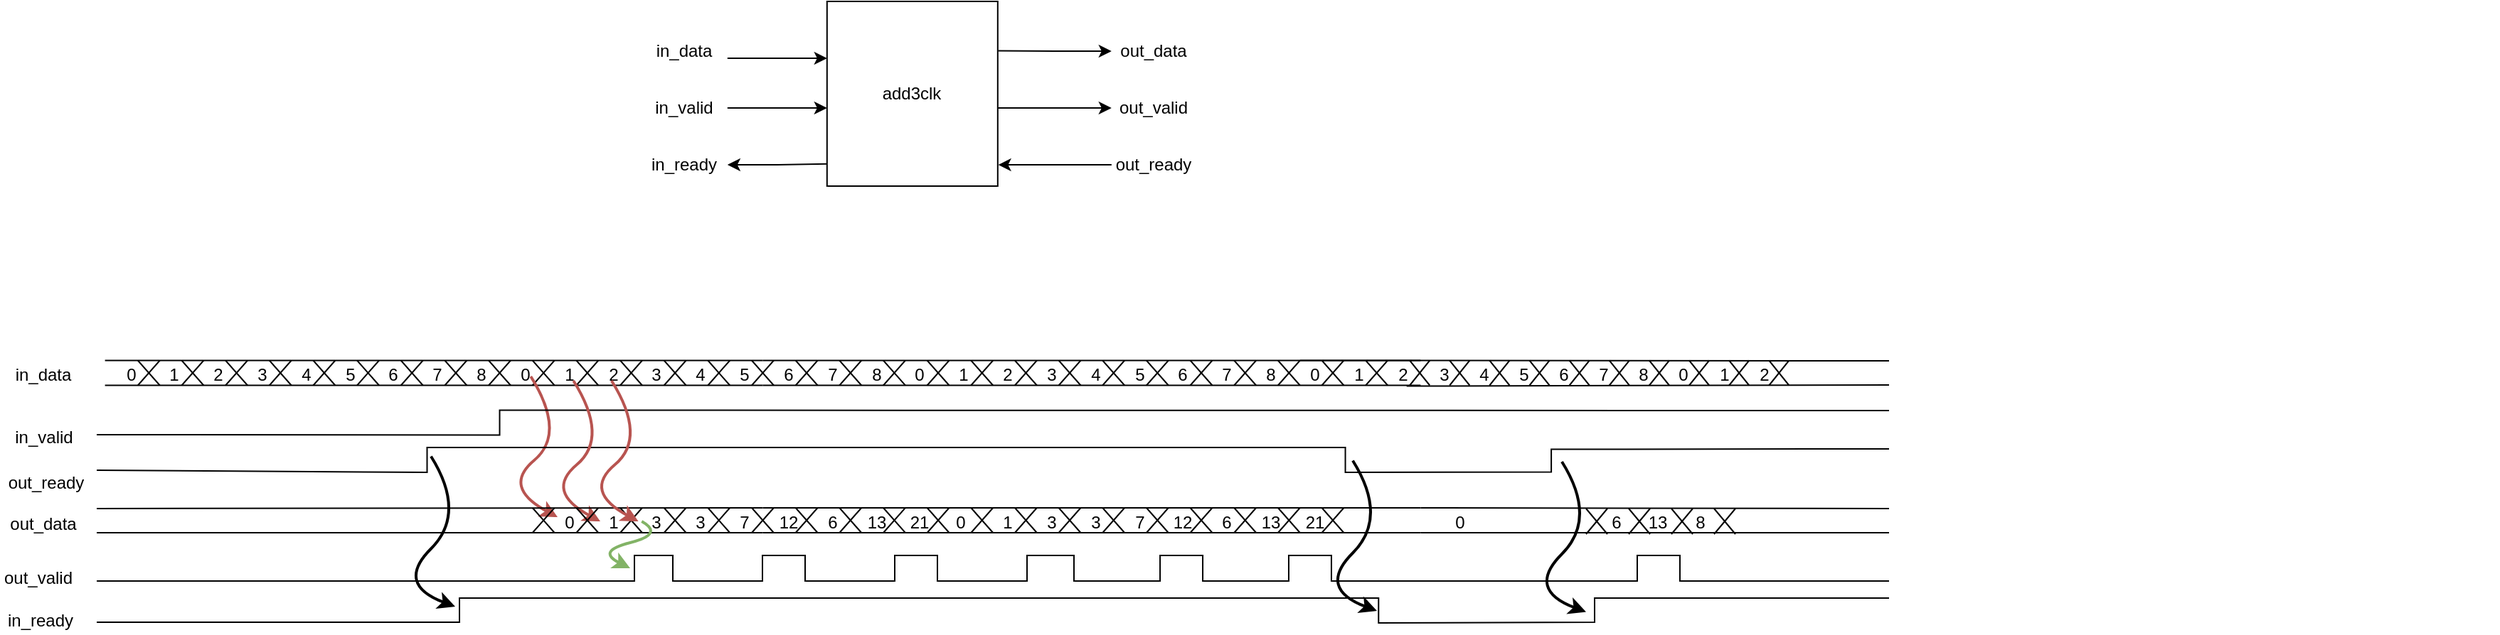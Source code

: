 <mxfile version="19.0.3" type="device"><diagram id="CS7CT7ABYvmSzE9T1Z05" name="Page-1"><mxGraphModel dx="1422" dy="865" grid="0" gridSize="3" guides="1" tooltips="1" connect="1" arrows="1" fold="1" page="0" pageScale="1" pageWidth="827" pageHeight="1169" math="0" shadow="0"><root><mxCell id="0"/><mxCell id="1" parent="0"/><mxCell id="3bCdkIP2HM_lmxNkNUR--1" value="add3clk" style="rounded=0;whiteSpace=wrap;html=1;" parent="1" vertex="1"><mxGeometry x="765.41" y="66" width="120" height="130" as="geometry"/></mxCell><mxCell id="3bCdkIP2HM_lmxNkNUR--2" value="" style="edgeStyle=orthogonalEdgeStyle;rounded=0;orthogonalLoop=1;jettySize=auto;html=1;" parent="1" source="3bCdkIP2HM_lmxNkNUR--3" edge="1"><mxGeometry relative="1" as="geometry"><mxPoint x="765.41" y="106" as="targetPoint"/><Array as="points"><mxPoint x="765.41" y="106"/></Array></mxGeometry></mxCell><mxCell id="3bCdkIP2HM_lmxNkNUR--3" value="in_data" style="text;html=1;strokeColor=none;fillColor=none;align=center;verticalAlign=middle;whiteSpace=wrap;rounded=0;" parent="1" vertex="1"><mxGeometry x="635.41" y="86" width="60" height="30" as="geometry"/></mxCell><mxCell id="3bCdkIP2HM_lmxNkNUR--4" value="" style="edgeStyle=orthogonalEdgeStyle;rounded=0;orthogonalLoop=1;jettySize=auto;html=1;" parent="1" source="3bCdkIP2HM_lmxNkNUR--5" target="3bCdkIP2HM_lmxNkNUR--1" edge="1"><mxGeometry relative="1" as="geometry"><Array as="points"><mxPoint x="725.41" y="141"/><mxPoint x="725.41" y="141"/></Array></mxGeometry></mxCell><mxCell id="3bCdkIP2HM_lmxNkNUR--5" value="in_valid" style="text;html=1;strokeColor=none;fillColor=none;align=center;verticalAlign=middle;whiteSpace=wrap;rounded=0;" parent="1" vertex="1"><mxGeometry x="635.41" y="126" width="60" height="30" as="geometry"/></mxCell><mxCell id="3bCdkIP2HM_lmxNkNUR--6" value="" style="edgeStyle=orthogonalEdgeStyle;rounded=0;orthogonalLoop=1;jettySize=auto;html=1;entryX=0;entryY=0.88;entryDx=0;entryDy=0;entryPerimeter=0;startArrow=classic;startFill=1;endArrow=none;endFill=0;" parent="1" source="3bCdkIP2HM_lmxNkNUR--7" target="3bCdkIP2HM_lmxNkNUR--1" edge="1"><mxGeometry relative="1" as="geometry"/></mxCell><mxCell id="3bCdkIP2HM_lmxNkNUR--7" value="in_ready" style="text;html=1;strokeColor=none;fillColor=none;align=center;verticalAlign=middle;whiteSpace=wrap;rounded=0;" parent="1" vertex="1"><mxGeometry x="635.41" y="166" width="60" height="30" as="geometry"/></mxCell><mxCell id="3bCdkIP2HM_lmxNkNUR--8" value="" style="edgeStyle=orthogonalEdgeStyle;rounded=0;orthogonalLoop=1;jettySize=auto;html=1;startArrow=classic;startFill=1;endArrow=none;endFill=0;entryX=1.003;entryY=0.267;entryDx=0;entryDy=0;entryPerimeter=0;" parent="1" source="3bCdkIP2HM_lmxNkNUR--9" target="3bCdkIP2HM_lmxNkNUR--1" edge="1"><mxGeometry relative="1" as="geometry"><Array as="points"/></mxGeometry></mxCell><mxCell id="3bCdkIP2HM_lmxNkNUR--9" value="&lt;span style=&quot;&quot;&gt;out_data&lt;/span&gt;" style="text;html=1;strokeColor=none;fillColor=none;align=center;verticalAlign=middle;whiteSpace=wrap;rounded=0;" parent="1" vertex="1"><mxGeometry x="965.41" y="86" width="60" height="30" as="geometry"/></mxCell><mxCell id="3bCdkIP2HM_lmxNkNUR--10" value="" style="edgeStyle=orthogonalEdgeStyle;rounded=0;orthogonalLoop=1;jettySize=auto;html=1;startArrow=classic;startFill=1;endArrow=none;endFill=0;" parent="1" source="3bCdkIP2HM_lmxNkNUR--11" target="3bCdkIP2HM_lmxNkNUR--1" edge="1"><mxGeometry relative="1" as="geometry"><Array as="points"><mxPoint x="895.41" y="141"/><mxPoint x="895.41" y="141"/></Array></mxGeometry></mxCell><mxCell id="3bCdkIP2HM_lmxNkNUR--11" value="out_valid" style="text;html=1;strokeColor=none;fillColor=none;align=center;verticalAlign=middle;whiteSpace=wrap;rounded=0;" parent="1" vertex="1"><mxGeometry x="965.41" y="126" width="60" height="30" as="geometry"/></mxCell><mxCell id="3bCdkIP2HM_lmxNkNUR--12" value="" style="edgeStyle=orthogonalEdgeStyle;rounded=0;orthogonalLoop=1;jettySize=auto;html=1;startArrow=none;startFill=0;endArrow=classic;endFill=1;entryX=1.003;entryY=0.885;entryDx=0;entryDy=0;entryPerimeter=0;" parent="1" source="3bCdkIP2HM_lmxNkNUR--13" target="3bCdkIP2HM_lmxNkNUR--1" edge="1"><mxGeometry relative="1" as="geometry"/></mxCell><mxCell id="3bCdkIP2HM_lmxNkNUR--13" value="&lt;span style=&quot;&quot;&gt;out_ready&lt;/span&gt;" style="text;html=1;strokeColor=none;fillColor=none;align=center;verticalAlign=middle;whiteSpace=wrap;rounded=0;" parent="1" vertex="1"><mxGeometry x="965.41" y="166" width="60" height="30" as="geometry"/></mxCell><mxCell id="3bCdkIP2HM_lmxNkNUR--14" value="" style="group" parent="1" vertex="1" connectable="0"><mxGeometry x="257.803" y="318.75" width="924.841" height="78.75" as="geometry"/></mxCell><mxCell id="3bCdkIP2HM_lmxNkNUR--15" value="" style="endArrow=none;html=1;rounded=0;" parent="3bCdkIP2HM_lmxNkNUR--14" edge="1"><mxGeometry width="50" height="50" relative="1" as="geometry"><mxPoint y="17.5" as="sourcePoint"/><mxPoint x="462.42" y="17.5" as="targetPoint"/></mxGeometry></mxCell><mxCell id="3bCdkIP2HM_lmxNkNUR--16" value="" style="endArrow=none;html=1;rounded=0;" parent="3bCdkIP2HM_lmxNkNUR--14" edge="1"><mxGeometry width="50" height="50" relative="1" as="geometry"><mxPoint as="sourcePoint"/><mxPoint x="462.42" as="targetPoint"/></mxGeometry></mxCell><mxCell id="3bCdkIP2HM_lmxNkNUR--17" value="" style="group" parent="3bCdkIP2HM_lmxNkNUR--14" vertex="1" connectable="0"><mxGeometry x="7.707" width="917.134" height="78.75" as="geometry"/></mxCell><mxCell id="3bCdkIP2HM_lmxNkNUR--18" value="" style="group" parent="3bCdkIP2HM_lmxNkNUR--17" vertex="1" connectable="0"><mxGeometry x="15.414" width="15.414" height="17.5" as="geometry"/></mxCell><mxCell id="3bCdkIP2HM_lmxNkNUR--19" value="" style="endArrow=none;html=1;rounded=0;" parent="3bCdkIP2HM_lmxNkNUR--18" edge="1"><mxGeometry width="50" height="50" relative="1" as="geometry"><mxPoint as="sourcePoint"/><mxPoint x="15.414" y="17.5" as="targetPoint"/></mxGeometry></mxCell><mxCell id="3bCdkIP2HM_lmxNkNUR--20" value="" style="endArrow=none;html=1;rounded=0;" parent="3bCdkIP2HM_lmxNkNUR--18" edge="1"><mxGeometry width="50" height="50" relative="1" as="geometry"><mxPoint y="17.5" as="sourcePoint"/><mxPoint x="15.414" as="targetPoint"/></mxGeometry></mxCell><mxCell id="3bCdkIP2HM_lmxNkNUR--21" value="" style="group" parent="3bCdkIP2HM_lmxNkNUR--17" vertex="1" connectable="0"><mxGeometry x="46.242" width="15.414" height="17.5" as="geometry"/></mxCell><mxCell id="3bCdkIP2HM_lmxNkNUR--22" value="" style="endArrow=none;html=1;rounded=0;" parent="3bCdkIP2HM_lmxNkNUR--21" edge="1"><mxGeometry width="50" height="50" relative="1" as="geometry"><mxPoint as="sourcePoint"/><mxPoint x="15.414" y="17.5" as="targetPoint"/></mxGeometry></mxCell><mxCell id="3bCdkIP2HM_lmxNkNUR--23" value="" style="endArrow=none;html=1;rounded=0;" parent="3bCdkIP2HM_lmxNkNUR--21" edge="1"><mxGeometry width="50" height="50" relative="1" as="geometry"><mxPoint y="17.5" as="sourcePoint"/><mxPoint x="15.414" as="targetPoint"/></mxGeometry></mxCell><mxCell id="3bCdkIP2HM_lmxNkNUR--24" value="" style="group" parent="3bCdkIP2HM_lmxNkNUR--17" vertex="1" connectable="0"><mxGeometry x="77.07" width="15.414" height="17.5" as="geometry"/></mxCell><mxCell id="3bCdkIP2HM_lmxNkNUR--25" value="" style="endArrow=none;html=1;rounded=0;" parent="3bCdkIP2HM_lmxNkNUR--24" edge="1"><mxGeometry width="50" height="50" relative="1" as="geometry"><mxPoint as="sourcePoint"/><mxPoint x="15.414" y="17.5" as="targetPoint"/></mxGeometry></mxCell><mxCell id="3bCdkIP2HM_lmxNkNUR--26" value="" style="endArrow=none;html=1;rounded=0;" parent="3bCdkIP2HM_lmxNkNUR--24" edge="1"><mxGeometry width="50" height="50" relative="1" as="geometry"><mxPoint y="17.5" as="sourcePoint"/><mxPoint x="15.414" as="targetPoint"/></mxGeometry></mxCell><mxCell id="3bCdkIP2HM_lmxNkNUR--27" value="" style="group" parent="3bCdkIP2HM_lmxNkNUR--17" vertex="1" connectable="0"><mxGeometry x="138.726" width="30.828" height="17.5" as="geometry"/></mxCell><mxCell id="3bCdkIP2HM_lmxNkNUR--28" value="" style="endArrow=none;html=1;rounded=0;" parent="3bCdkIP2HM_lmxNkNUR--27" edge="1"><mxGeometry width="50" height="50" relative="1" as="geometry"><mxPoint as="sourcePoint"/><mxPoint x="15.414" y="17.5" as="targetPoint"/></mxGeometry></mxCell><mxCell id="3bCdkIP2HM_lmxNkNUR--29" value="" style="endArrow=none;html=1;rounded=0;" parent="3bCdkIP2HM_lmxNkNUR--27" edge="1"><mxGeometry width="50" height="50" relative="1" as="geometry"><mxPoint y="17.5" as="sourcePoint"/><mxPoint x="15.414" as="targetPoint"/></mxGeometry></mxCell><mxCell id="3bCdkIP2HM_lmxNkNUR--30" value="5" style="text;html=1;align=center;verticalAlign=middle;resizable=0;points=[];autosize=1;strokeColor=none;fillColor=none;" parent="3bCdkIP2HM_lmxNkNUR--27" vertex="1"><mxGeometry x="15.414" width="20" height="20" as="geometry"/></mxCell><mxCell id="3bCdkIP2HM_lmxNkNUR--31" value="" style="group" parent="3bCdkIP2HM_lmxNkNUR--17" vertex="1" connectable="0"><mxGeometry x="107.898" width="15.414" height="17.5" as="geometry"/></mxCell><mxCell id="3bCdkIP2HM_lmxNkNUR--32" value="" style="endArrow=none;html=1;rounded=0;" parent="3bCdkIP2HM_lmxNkNUR--31" edge="1"><mxGeometry width="50" height="50" relative="1" as="geometry"><mxPoint as="sourcePoint"/><mxPoint x="15.414" y="17.5" as="targetPoint"/></mxGeometry></mxCell><mxCell id="3bCdkIP2HM_lmxNkNUR--33" value="" style="endArrow=none;html=1;rounded=0;" parent="3bCdkIP2HM_lmxNkNUR--31" edge="1"><mxGeometry width="50" height="50" relative="1" as="geometry"><mxPoint y="17.5" as="sourcePoint"/><mxPoint x="15.414" as="targetPoint"/></mxGeometry></mxCell><mxCell id="3bCdkIP2HM_lmxNkNUR--34" value="" style="group" parent="3bCdkIP2HM_lmxNkNUR--17" vertex="1" connectable="0"><mxGeometry x="200.382" width="15.414" height="17.5" as="geometry"/></mxCell><mxCell id="3bCdkIP2HM_lmxNkNUR--35" value="" style="endArrow=none;html=1;rounded=0;" parent="3bCdkIP2HM_lmxNkNUR--34" edge="1"><mxGeometry width="50" height="50" relative="1" as="geometry"><mxPoint as="sourcePoint"/><mxPoint x="15.414" y="17.5" as="targetPoint"/></mxGeometry></mxCell><mxCell id="3bCdkIP2HM_lmxNkNUR--36" value="" style="endArrow=none;html=1;rounded=0;" parent="3bCdkIP2HM_lmxNkNUR--34" edge="1"><mxGeometry width="50" height="50" relative="1" as="geometry"><mxPoint y="17.5" as="sourcePoint"/><mxPoint x="15.414" as="targetPoint"/></mxGeometry></mxCell><mxCell id="3bCdkIP2HM_lmxNkNUR--37" value="" style="group" parent="3bCdkIP2HM_lmxNkNUR--17" vertex="1" connectable="0"><mxGeometry x="169.554" width="15.414" height="17.5" as="geometry"/></mxCell><mxCell id="3bCdkIP2HM_lmxNkNUR--38" value="" style="endArrow=none;html=1;rounded=0;" parent="3bCdkIP2HM_lmxNkNUR--37" edge="1"><mxGeometry width="50" height="50" relative="1" as="geometry"><mxPoint as="sourcePoint"/><mxPoint x="15.414" y="17.5" as="targetPoint"/></mxGeometry></mxCell><mxCell id="3bCdkIP2HM_lmxNkNUR--39" value="" style="endArrow=none;html=1;rounded=0;" parent="3bCdkIP2HM_lmxNkNUR--37" edge="1"><mxGeometry width="50" height="50" relative="1" as="geometry"><mxPoint y="17.5" as="sourcePoint"/><mxPoint x="15.414" as="targetPoint"/></mxGeometry></mxCell><mxCell id="3bCdkIP2HM_lmxNkNUR--40" value="" style="group" parent="3bCdkIP2HM_lmxNkNUR--17" vertex="1" connectable="0"><mxGeometry x="262.038" width="15.414" height="17.5" as="geometry"/></mxCell><mxCell id="3bCdkIP2HM_lmxNkNUR--41" value="" style="endArrow=none;html=1;rounded=0;" parent="3bCdkIP2HM_lmxNkNUR--40" edge="1"><mxGeometry width="50" height="50" relative="1" as="geometry"><mxPoint as="sourcePoint"/><mxPoint x="15.414" y="17.5" as="targetPoint"/></mxGeometry></mxCell><mxCell id="3bCdkIP2HM_lmxNkNUR--42" value="" style="endArrow=none;html=1;rounded=0;" parent="3bCdkIP2HM_lmxNkNUR--40" edge="1"><mxGeometry width="50" height="50" relative="1" as="geometry"><mxPoint y="17.5" as="sourcePoint"/><mxPoint x="15.414" as="targetPoint"/></mxGeometry></mxCell><mxCell id="3bCdkIP2HM_lmxNkNUR--43" value="" style="group" parent="3bCdkIP2HM_lmxNkNUR--17" vertex="1" connectable="0"><mxGeometry x="231.21" width="15.414" height="17.5" as="geometry"/></mxCell><mxCell id="3bCdkIP2HM_lmxNkNUR--44" value="" style="endArrow=none;html=1;rounded=0;" parent="3bCdkIP2HM_lmxNkNUR--43" edge="1"><mxGeometry width="50" height="50" relative="1" as="geometry"><mxPoint as="sourcePoint"/><mxPoint x="15.414" y="17.5" as="targetPoint"/></mxGeometry></mxCell><mxCell id="3bCdkIP2HM_lmxNkNUR--45" value="" style="endArrow=none;html=1;rounded=0;" parent="3bCdkIP2HM_lmxNkNUR--43" edge="1"><mxGeometry width="50" height="50" relative="1" as="geometry"><mxPoint y="17.5" as="sourcePoint"/><mxPoint x="15.414" as="targetPoint"/></mxGeometry></mxCell><mxCell id="3bCdkIP2HM_lmxNkNUR--46" value="" style="group" parent="3bCdkIP2HM_lmxNkNUR--17" vertex="1" connectable="0"><mxGeometry x="292.866" width="15.414" height="17.5" as="geometry"/></mxCell><mxCell id="3bCdkIP2HM_lmxNkNUR--47" value="" style="endArrow=none;html=1;rounded=0;" parent="3bCdkIP2HM_lmxNkNUR--46" edge="1"><mxGeometry width="50" height="50" relative="1" as="geometry"><mxPoint as="sourcePoint"/><mxPoint x="15.414" y="17.5" as="targetPoint"/></mxGeometry></mxCell><mxCell id="3bCdkIP2HM_lmxNkNUR--48" value="" style="endArrow=none;html=1;rounded=0;" parent="3bCdkIP2HM_lmxNkNUR--46" edge="1"><mxGeometry width="50" height="50" relative="1" as="geometry"><mxPoint y="17.5" as="sourcePoint"/><mxPoint x="15.414" as="targetPoint"/></mxGeometry></mxCell><mxCell id="3bCdkIP2HM_lmxNkNUR--49" value="" style="group" parent="3bCdkIP2HM_lmxNkNUR--17" vertex="1" connectable="0"><mxGeometry x="323.694" width="15.414" height="17.5" as="geometry"/></mxCell><mxCell id="3bCdkIP2HM_lmxNkNUR--50" value="" style="endArrow=none;html=1;rounded=0;" parent="3bCdkIP2HM_lmxNkNUR--49" edge="1"><mxGeometry width="50" height="50" relative="1" as="geometry"><mxPoint as="sourcePoint"/><mxPoint x="15.414" y="17.5" as="targetPoint"/></mxGeometry></mxCell><mxCell id="3bCdkIP2HM_lmxNkNUR--51" value="" style="endArrow=none;html=1;rounded=0;" parent="3bCdkIP2HM_lmxNkNUR--49" edge="1"><mxGeometry width="50" height="50" relative="1" as="geometry"><mxPoint y="17.5" as="sourcePoint"/><mxPoint x="15.414" as="targetPoint"/></mxGeometry></mxCell><mxCell id="3bCdkIP2HM_lmxNkNUR--52" value="" style="group" parent="3bCdkIP2HM_lmxNkNUR--17" vertex="1" connectable="0"><mxGeometry x="354.522" width="15.414" height="17.5" as="geometry"/></mxCell><mxCell id="3bCdkIP2HM_lmxNkNUR--53" value="" style="endArrow=none;html=1;rounded=0;" parent="3bCdkIP2HM_lmxNkNUR--52" edge="1"><mxGeometry width="50" height="50" relative="1" as="geometry"><mxPoint as="sourcePoint"/><mxPoint x="15.414" y="17.5" as="targetPoint"/></mxGeometry></mxCell><mxCell id="3bCdkIP2HM_lmxNkNUR--54" value="" style="endArrow=none;html=1;rounded=0;" parent="3bCdkIP2HM_lmxNkNUR--52" edge="1"><mxGeometry width="50" height="50" relative="1" as="geometry"><mxPoint y="17.5" as="sourcePoint"/><mxPoint x="15.414" as="targetPoint"/></mxGeometry></mxCell><mxCell id="3bCdkIP2HM_lmxNkNUR--55" value="" style="group" parent="3bCdkIP2HM_lmxNkNUR--17" vertex="1" connectable="0"><mxGeometry x="385.35" width="15.414" height="17.5" as="geometry"/></mxCell><mxCell id="3bCdkIP2HM_lmxNkNUR--56" value="" style="endArrow=none;html=1;rounded=0;" parent="3bCdkIP2HM_lmxNkNUR--55" edge="1"><mxGeometry width="50" height="50" relative="1" as="geometry"><mxPoint as="sourcePoint"/><mxPoint x="15.414" y="17.5" as="targetPoint"/></mxGeometry></mxCell><mxCell id="3bCdkIP2HM_lmxNkNUR--57" value="" style="endArrow=none;html=1;rounded=0;" parent="3bCdkIP2HM_lmxNkNUR--55" edge="1"><mxGeometry width="50" height="50" relative="1" as="geometry"><mxPoint y="17.5" as="sourcePoint"/><mxPoint x="15.414" as="targetPoint"/></mxGeometry></mxCell><mxCell id="3bCdkIP2HM_lmxNkNUR--58" value="" style="group" parent="3bCdkIP2HM_lmxNkNUR--17" vertex="1" connectable="0"><mxGeometry x="416.178" width="15.414" height="17.5" as="geometry"/></mxCell><mxCell id="3bCdkIP2HM_lmxNkNUR--59" value="" style="endArrow=none;html=1;rounded=0;" parent="3bCdkIP2HM_lmxNkNUR--58" edge="1"><mxGeometry width="50" height="50" relative="1" as="geometry"><mxPoint as="sourcePoint"/><mxPoint x="15.414" y="17.5" as="targetPoint"/></mxGeometry></mxCell><mxCell id="3bCdkIP2HM_lmxNkNUR--60" value="" style="endArrow=none;html=1;rounded=0;" parent="3bCdkIP2HM_lmxNkNUR--58" edge="1"><mxGeometry width="50" height="50" relative="1" as="geometry"><mxPoint y="17.5" as="sourcePoint"/><mxPoint x="15.414" as="targetPoint"/></mxGeometry></mxCell><mxCell id="3bCdkIP2HM_lmxNkNUR--61" value="0" style="text;html=1;align=center;verticalAlign=middle;resizable=0;points=[];autosize=1;strokeColor=none;fillColor=none;" parent="3bCdkIP2HM_lmxNkNUR--17" vertex="1"><mxGeometry width="20" height="20" as="geometry"/></mxCell><mxCell id="3bCdkIP2HM_lmxNkNUR--62" value="1" style="text;html=1;align=center;verticalAlign=middle;resizable=0;points=[];autosize=1;strokeColor=none;fillColor=none;" parent="3bCdkIP2HM_lmxNkNUR--17" vertex="1"><mxGeometry x="30.828" width="20" height="20" as="geometry"/></mxCell><mxCell id="3bCdkIP2HM_lmxNkNUR--63" value="2" style="text;html=1;align=center;verticalAlign=middle;resizable=0;points=[];autosize=1;strokeColor=none;fillColor=none;" parent="3bCdkIP2HM_lmxNkNUR--17" vertex="1"><mxGeometry x="61.656" width="20" height="20" as="geometry"/></mxCell><mxCell id="3bCdkIP2HM_lmxNkNUR--64" value="3" style="text;html=1;align=center;verticalAlign=middle;resizable=0;points=[];autosize=1;strokeColor=none;fillColor=none;" parent="3bCdkIP2HM_lmxNkNUR--17" vertex="1"><mxGeometry x="92.484" width="20" height="20" as="geometry"/></mxCell><mxCell id="3bCdkIP2HM_lmxNkNUR--65" value="4" style="text;html=1;align=center;verticalAlign=middle;resizable=0;points=[];autosize=1;strokeColor=none;fillColor=none;" parent="3bCdkIP2HM_lmxNkNUR--17" vertex="1"><mxGeometry x="123.312" width="20" height="20" as="geometry"/></mxCell><mxCell id="3bCdkIP2HM_lmxNkNUR--66" value="6" style="text;html=1;align=center;verticalAlign=middle;resizable=0;points=[];autosize=1;strokeColor=none;fillColor=none;" parent="3bCdkIP2HM_lmxNkNUR--17" vertex="1"><mxGeometry x="184.968" width="20" height="20" as="geometry"/></mxCell><mxCell id="3bCdkIP2HM_lmxNkNUR--67" value="7" style="text;html=1;align=center;verticalAlign=middle;resizable=0;points=[];autosize=1;strokeColor=none;fillColor=none;" parent="3bCdkIP2HM_lmxNkNUR--17" vertex="1"><mxGeometry x="215.796" width="20" height="20" as="geometry"/></mxCell><mxCell id="3bCdkIP2HM_lmxNkNUR--68" value="8" style="text;html=1;align=center;verticalAlign=middle;resizable=0;points=[];autosize=1;strokeColor=none;fillColor=none;" parent="3bCdkIP2HM_lmxNkNUR--17" vertex="1"><mxGeometry x="246.624" width="20" height="20" as="geometry"/></mxCell><mxCell id="3bCdkIP2HM_lmxNkNUR--69" value="0" style="text;html=1;align=center;verticalAlign=middle;resizable=0;points=[];autosize=1;strokeColor=none;fillColor=none;" parent="3bCdkIP2HM_lmxNkNUR--17" vertex="1"><mxGeometry x="277.452" width="20" height="20" as="geometry"/></mxCell><mxCell id="3bCdkIP2HM_lmxNkNUR--70" value="1" style="text;html=1;align=center;verticalAlign=middle;resizable=0;points=[];autosize=1;strokeColor=none;fillColor=none;" parent="3bCdkIP2HM_lmxNkNUR--17" vertex="1"><mxGeometry x="308.28" width="20" height="20" as="geometry"/></mxCell><mxCell id="3bCdkIP2HM_lmxNkNUR--71" value="2" style="text;html=1;align=center;verticalAlign=middle;resizable=0;points=[];autosize=1;strokeColor=none;fillColor=none;" parent="3bCdkIP2HM_lmxNkNUR--17" vertex="1"><mxGeometry x="339.108" width="20" height="20" as="geometry"/></mxCell><mxCell id="3bCdkIP2HM_lmxNkNUR--72" value="3" style="text;html=1;align=center;verticalAlign=middle;resizable=0;points=[];autosize=1;strokeColor=none;fillColor=none;" parent="3bCdkIP2HM_lmxNkNUR--17" vertex="1"><mxGeometry x="369.936" width="20" height="20" as="geometry"/></mxCell><mxCell id="3bCdkIP2HM_lmxNkNUR--73" value="4" style="text;html=1;align=center;verticalAlign=middle;resizable=0;points=[];autosize=1;strokeColor=none;fillColor=none;" parent="3bCdkIP2HM_lmxNkNUR--17" vertex="1"><mxGeometry x="400.764" width="20" height="20" as="geometry"/></mxCell><mxCell id="3bCdkIP2HM_lmxNkNUR--74" value="5" style="text;html=1;align=center;verticalAlign=middle;resizable=0;points=[];autosize=1;strokeColor=none;fillColor=none;" parent="3bCdkIP2HM_lmxNkNUR--17" vertex="1"><mxGeometry x="431.592" width="20" height="20" as="geometry"/></mxCell><mxCell id="3bCdkIP2HM_lmxNkNUR--75" value="" style="endArrow=none;html=1;rounded=0;" parent="3bCdkIP2HM_lmxNkNUR--17" edge="1"><mxGeometry width="50" height="50" relative="1" as="geometry"><mxPoint x="454.713" y="17.5" as="sourcePoint"/><mxPoint x="917.134" y="17.5" as="targetPoint"/></mxGeometry></mxCell><mxCell id="3bCdkIP2HM_lmxNkNUR--76" value="" style="endArrow=none;html=1;rounded=0;" parent="3bCdkIP2HM_lmxNkNUR--17" edge="1"><mxGeometry width="50" height="50" relative="1" as="geometry"><mxPoint x="454.713" as="sourcePoint"/><mxPoint x="917.134" as="targetPoint"/></mxGeometry></mxCell><mxCell id="3bCdkIP2HM_lmxNkNUR--77" value="" style="group" parent="3bCdkIP2HM_lmxNkNUR--17" vertex="1" connectable="0"><mxGeometry x="477.834" width="15.414" height="17.5" as="geometry"/></mxCell><mxCell id="3bCdkIP2HM_lmxNkNUR--78" value="" style="endArrow=none;html=1;rounded=0;" parent="3bCdkIP2HM_lmxNkNUR--77" edge="1"><mxGeometry width="50" height="50" relative="1" as="geometry"><mxPoint as="sourcePoint"/><mxPoint x="15.414" y="17.5" as="targetPoint"/></mxGeometry></mxCell><mxCell id="3bCdkIP2HM_lmxNkNUR--79" value="" style="endArrow=none;html=1;rounded=0;" parent="3bCdkIP2HM_lmxNkNUR--77" edge="1"><mxGeometry width="50" height="50" relative="1" as="geometry"><mxPoint y="17.5" as="sourcePoint"/><mxPoint x="15.414" as="targetPoint"/></mxGeometry></mxCell><mxCell id="3bCdkIP2HM_lmxNkNUR--80" value="" style="group" parent="3bCdkIP2HM_lmxNkNUR--17" vertex="1" connectable="0"><mxGeometry x="508.662" width="15.414" height="17.5" as="geometry"/></mxCell><mxCell id="3bCdkIP2HM_lmxNkNUR--81" value="" style="endArrow=none;html=1;rounded=0;" parent="3bCdkIP2HM_lmxNkNUR--80" edge="1"><mxGeometry width="50" height="50" relative="1" as="geometry"><mxPoint as="sourcePoint"/><mxPoint x="15.414" y="17.5" as="targetPoint"/></mxGeometry></mxCell><mxCell id="3bCdkIP2HM_lmxNkNUR--82" value="" style="endArrow=none;html=1;rounded=0;" parent="3bCdkIP2HM_lmxNkNUR--80" edge="1"><mxGeometry width="50" height="50" relative="1" as="geometry"><mxPoint y="17.5" as="sourcePoint"/><mxPoint x="15.414" as="targetPoint"/></mxGeometry></mxCell><mxCell id="3bCdkIP2HM_lmxNkNUR--83" value="" style="group" parent="3bCdkIP2HM_lmxNkNUR--17" vertex="1" connectable="0"><mxGeometry x="539.49" width="15.414" height="17.5" as="geometry"/></mxCell><mxCell id="3bCdkIP2HM_lmxNkNUR--84" value="" style="endArrow=none;html=1;rounded=0;" parent="3bCdkIP2HM_lmxNkNUR--83" edge="1"><mxGeometry width="50" height="50" relative="1" as="geometry"><mxPoint as="sourcePoint"/><mxPoint x="15.414" y="17.5" as="targetPoint"/></mxGeometry></mxCell><mxCell id="3bCdkIP2HM_lmxNkNUR--85" value="" style="endArrow=none;html=1;rounded=0;" parent="3bCdkIP2HM_lmxNkNUR--83" edge="1"><mxGeometry width="50" height="50" relative="1" as="geometry"><mxPoint y="17.5" as="sourcePoint"/><mxPoint x="15.414" as="targetPoint"/></mxGeometry></mxCell><mxCell id="3bCdkIP2HM_lmxNkNUR--86" value="" style="group;strokeWidth=1;" parent="3bCdkIP2HM_lmxNkNUR--17" vertex="1" connectable="0"><mxGeometry x="601.146" width="223.503" height="78.75" as="geometry"/></mxCell><mxCell id="3bCdkIP2HM_lmxNkNUR--87" value="" style="endArrow=none;html=1;rounded=0;" parent="3bCdkIP2HM_lmxNkNUR--86" edge="1"><mxGeometry width="50" height="50" relative="1" as="geometry"><mxPoint as="sourcePoint"/><mxPoint x="15.414" y="17.5" as="targetPoint"/></mxGeometry></mxCell><mxCell id="3bCdkIP2HM_lmxNkNUR--88" value="" style="endArrow=none;html=1;rounded=0;" parent="3bCdkIP2HM_lmxNkNUR--86" edge="1"><mxGeometry width="50" height="50" relative="1" as="geometry"><mxPoint y="17.5" as="sourcePoint"/><mxPoint x="15.414" as="targetPoint"/></mxGeometry></mxCell><mxCell id="3bCdkIP2HM_lmxNkNUR--89" value="2" style="text;html=1;align=center;verticalAlign=middle;resizable=0;points=[];autosize=1;strokeColor=none;fillColor=none;" parent="3bCdkIP2HM_lmxNkNUR--86" vertex="1"><mxGeometry x="15.414" width="20" height="20" as="geometry"/></mxCell><mxCell id="3bCdkIP2HM_lmxNkNUR--91" value="" style="group" parent="3bCdkIP2HM_lmxNkNUR--17" vertex="1" connectable="0"><mxGeometry x="570.318" width="15.414" height="17.5" as="geometry"/></mxCell><mxCell id="3bCdkIP2HM_lmxNkNUR--92" value="" style="endArrow=none;html=1;rounded=0;" parent="3bCdkIP2HM_lmxNkNUR--91" edge="1"><mxGeometry width="50" height="50" relative="1" as="geometry"><mxPoint as="sourcePoint"/><mxPoint x="15.414" y="17.5" as="targetPoint"/></mxGeometry></mxCell><mxCell id="3bCdkIP2HM_lmxNkNUR--93" value="" style="endArrow=none;html=1;rounded=0;" parent="3bCdkIP2HM_lmxNkNUR--91" edge="1"><mxGeometry width="50" height="50" relative="1" as="geometry"><mxPoint y="17.5" as="sourcePoint"/><mxPoint x="15.414" as="targetPoint"/></mxGeometry></mxCell><mxCell id="3bCdkIP2HM_lmxNkNUR--94" value="" style="group" parent="3bCdkIP2HM_lmxNkNUR--17" vertex="1" connectable="0"><mxGeometry x="662.803" width="15.414" height="17.5" as="geometry"/></mxCell><mxCell id="3bCdkIP2HM_lmxNkNUR--95" value="" style="endArrow=none;html=1;rounded=0;" parent="3bCdkIP2HM_lmxNkNUR--94" edge="1"><mxGeometry width="50" height="50" relative="1" as="geometry"><mxPoint as="sourcePoint"/><mxPoint x="15.414" y="17.5" as="targetPoint"/></mxGeometry></mxCell><mxCell id="3bCdkIP2HM_lmxNkNUR--96" value="" style="endArrow=none;html=1;rounded=0;" parent="3bCdkIP2HM_lmxNkNUR--94" edge="1"><mxGeometry width="50" height="50" relative="1" as="geometry"><mxPoint y="17.5" as="sourcePoint"/><mxPoint x="15.414" as="targetPoint"/></mxGeometry></mxCell><mxCell id="3bCdkIP2HM_lmxNkNUR--97" value="" style="group" parent="3bCdkIP2HM_lmxNkNUR--17" vertex="1" connectable="0"><mxGeometry x="631.975" width="15.414" height="17.5" as="geometry"/></mxCell><mxCell id="3bCdkIP2HM_lmxNkNUR--98" value="" style="endArrow=none;html=1;rounded=0;" parent="3bCdkIP2HM_lmxNkNUR--97" edge="1"><mxGeometry width="50" height="50" relative="1" as="geometry"><mxPoint as="sourcePoint"/><mxPoint x="15.414" y="17.5" as="targetPoint"/></mxGeometry></mxCell><mxCell id="3bCdkIP2HM_lmxNkNUR--99" value="" style="endArrow=none;html=1;rounded=0;" parent="3bCdkIP2HM_lmxNkNUR--97" edge="1"><mxGeometry width="50" height="50" relative="1" as="geometry"><mxPoint y="17.5" as="sourcePoint"/><mxPoint x="15.414" as="targetPoint"/></mxGeometry></mxCell><mxCell id="3bCdkIP2HM_lmxNkNUR--100" value="" style="group" parent="3bCdkIP2HM_lmxNkNUR--17" vertex="1" connectable="0"><mxGeometry x="724.459" width="15.414" height="17.5" as="geometry"/></mxCell><mxCell id="3bCdkIP2HM_lmxNkNUR--101" value="" style="endArrow=none;html=1;rounded=0;" parent="3bCdkIP2HM_lmxNkNUR--100" edge="1"><mxGeometry width="50" height="50" relative="1" as="geometry"><mxPoint as="sourcePoint"/><mxPoint x="15.414" y="17.5" as="targetPoint"/></mxGeometry></mxCell><mxCell id="3bCdkIP2HM_lmxNkNUR--102" value="" style="endArrow=none;html=1;rounded=0;" parent="3bCdkIP2HM_lmxNkNUR--100" edge="1"><mxGeometry width="50" height="50" relative="1" as="geometry"><mxPoint y="17.5" as="sourcePoint"/><mxPoint x="15.414" as="targetPoint"/></mxGeometry></mxCell><mxCell id="3bCdkIP2HM_lmxNkNUR--103" value="" style="group" parent="3bCdkIP2HM_lmxNkNUR--17" vertex="1" connectable="0"><mxGeometry x="693.631" width="15.414" height="17.5" as="geometry"/></mxCell><mxCell id="3bCdkIP2HM_lmxNkNUR--104" value="" style="endArrow=none;html=1;rounded=0;" parent="3bCdkIP2HM_lmxNkNUR--103" edge="1"><mxGeometry width="50" height="50" relative="1" as="geometry"><mxPoint as="sourcePoint"/><mxPoint x="15.414" y="17.5" as="targetPoint"/></mxGeometry></mxCell><mxCell id="3bCdkIP2HM_lmxNkNUR--105" value="" style="endArrow=none;html=1;rounded=0;" parent="3bCdkIP2HM_lmxNkNUR--103" edge="1"><mxGeometry width="50" height="50" relative="1" as="geometry"><mxPoint y="17.5" as="sourcePoint"/><mxPoint x="15.414" as="targetPoint"/></mxGeometry></mxCell><mxCell id="3bCdkIP2HM_lmxNkNUR--106" value="" style="group" parent="3bCdkIP2HM_lmxNkNUR--17" vertex="1" connectable="0"><mxGeometry x="755.287" width="15.414" height="17.5" as="geometry"/></mxCell><mxCell id="3bCdkIP2HM_lmxNkNUR--107" value="" style="endArrow=none;html=1;rounded=0;" parent="3bCdkIP2HM_lmxNkNUR--106" edge="1"><mxGeometry width="50" height="50" relative="1" as="geometry"><mxPoint as="sourcePoint"/><mxPoint x="15.414" y="17.5" as="targetPoint"/></mxGeometry></mxCell><mxCell id="3bCdkIP2HM_lmxNkNUR--108" value="" style="endArrow=none;html=1;rounded=0;" parent="3bCdkIP2HM_lmxNkNUR--106" edge="1"><mxGeometry width="50" height="50" relative="1" as="geometry"><mxPoint y="17.5" as="sourcePoint"/><mxPoint x="15.414" as="targetPoint"/></mxGeometry></mxCell><mxCell id="3bCdkIP2HM_lmxNkNUR--109" value="" style="group" parent="3bCdkIP2HM_lmxNkNUR--17" vertex="1" connectable="0"><mxGeometry x="786.115" width="15.414" height="17.5" as="geometry"/></mxCell><mxCell id="3bCdkIP2HM_lmxNkNUR--110" value="" style="endArrow=none;html=1;rounded=0;" parent="3bCdkIP2HM_lmxNkNUR--109" edge="1"><mxGeometry width="50" height="50" relative="1" as="geometry"><mxPoint as="sourcePoint"/><mxPoint x="15.414" y="17.5" as="targetPoint"/></mxGeometry></mxCell><mxCell id="3bCdkIP2HM_lmxNkNUR--111" value="" style="endArrow=none;html=1;rounded=0;" parent="3bCdkIP2HM_lmxNkNUR--109" edge="1"><mxGeometry width="50" height="50" relative="1" as="geometry"><mxPoint y="17.5" as="sourcePoint"/><mxPoint x="15.414" as="targetPoint"/></mxGeometry></mxCell><mxCell id="3bCdkIP2HM_lmxNkNUR--112" value="" style="group" parent="3bCdkIP2HM_lmxNkNUR--17" vertex="1" connectable="0"><mxGeometry x="816.943" width="15.414" height="17.5" as="geometry"/></mxCell><mxCell id="3bCdkIP2HM_lmxNkNUR--113" value="" style="endArrow=none;html=1;rounded=0;" parent="3bCdkIP2HM_lmxNkNUR--112" edge="1"><mxGeometry width="50" height="50" relative="1" as="geometry"><mxPoint as="sourcePoint"/><mxPoint x="15.414" y="17.5" as="targetPoint"/></mxGeometry></mxCell><mxCell id="3bCdkIP2HM_lmxNkNUR--114" value="" style="endArrow=none;html=1;rounded=0;" parent="3bCdkIP2HM_lmxNkNUR--112" edge="1"><mxGeometry width="50" height="50" relative="1" as="geometry"><mxPoint y="17.5" as="sourcePoint"/><mxPoint x="15.414" as="targetPoint"/></mxGeometry></mxCell><mxCell id="3bCdkIP2HM_lmxNkNUR--121" value="6" style="text;html=1;align=center;verticalAlign=middle;resizable=0;points=[];autosize=1;strokeColor=none;fillColor=none;" parent="3bCdkIP2HM_lmxNkNUR--17" vertex="1"><mxGeometry x="462.42" width="20" height="20" as="geometry"/></mxCell><mxCell id="3bCdkIP2HM_lmxNkNUR--122" value="7" style="text;html=1;align=center;verticalAlign=middle;resizable=0;points=[];autosize=1;strokeColor=none;fillColor=none;" parent="3bCdkIP2HM_lmxNkNUR--17" vertex="1"><mxGeometry x="493.248" width="20" height="20" as="geometry"/></mxCell><mxCell id="3bCdkIP2HM_lmxNkNUR--123" value="8" style="text;html=1;align=center;verticalAlign=middle;resizable=0;points=[];autosize=1;strokeColor=none;fillColor=none;" parent="3bCdkIP2HM_lmxNkNUR--17" vertex="1"><mxGeometry x="524.076" width="20" height="20" as="geometry"/></mxCell><mxCell id="3bCdkIP2HM_lmxNkNUR--124" value="0" style="text;html=1;align=center;verticalAlign=middle;resizable=0;points=[];autosize=1;strokeColor=none;fillColor=none;" parent="3bCdkIP2HM_lmxNkNUR--17" vertex="1"><mxGeometry x="554.904" width="20" height="20" as="geometry"/></mxCell><mxCell id="3bCdkIP2HM_lmxNkNUR--125" value="1" style="text;html=1;align=center;verticalAlign=middle;resizable=0;points=[];autosize=1;strokeColor=none;fillColor=none;" parent="3bCdkIP2HM_lmxNkNUR--17" vertex="1"><mxGeometry x="585.732" width="20" height="20" as="geometry"/></mxCell><mxCell id="3bCdkIP2HM_lmxNkNUR--126" value="3" style="text;html=1;align=center;verticalAlign=middle;resizable=0;points=[];autosize=1;strokeColor=none;fillColor=none;" parent="3bCdkIP2HM_lmxNkNUR--17" vertex="1"><mxGeometry x="647.389" width="20" height="20" as="geometry"/></mxCell><mxCell id="3bCdkIP2HM_lmxNkNUR--127" value="4" style="text;html=1;align=center;verticalAlign=middle;resizable=0;points=[];autosize=1;strokeColor=none;fillColor=none;" parent="3bCdkIP2HM_lmxNkNUR--17" vertex="1"><mxGeometry x="678.217" width="20" height="20" as="geometry"/></mxCell><mxCell id="3bCdkIP2HM_lmxNkNUR--128" value="5" style="text;html=1;align=center;verticalAlign=middle;resizable=0;points=[];autosize=1;strokeColor=none;fillColor=none;" parent="3bCdkIP2HM_lmxNkNUR--17" vertex="1"><mxGeometry x="709.045" width="20" height="20" as="geometry"/></mxCell><mxCell id="3bCdkIP2HM_lmxNkNUR--129" value="6" style="text;html=1;align=center;verticalAlign=middle;resizable=0;points=[];autosize=1;strokeColor=none;fillColor=none;" parent="3bCdkIP2HM_lmxNkNUR--17" vertex="1"><mxGeometry x="739.873" width="20" height="20" as="geometry"/></mxCell><mxCell id="3bCdkIP2HM_lmxNkNUR--130" value="7" style="text;html=1;align=center;verticalAlign=middle;resizable=0;points=[];autosize=1;strokeColor=none;fillColor=none;" parent="3bCdkIP2HM_lmxNkNUR--17" vertex="1"><mxGeometry x="770.701" width="20" height="20" as="geometry"/></mxCell><mxCell id="3bCdkIP2HM_lmxNkNUR--131" value="8" style="text;html=1;align=center;verticalAlign=middle;resizable=0;points=[];autosize=1;strokeColor=none;fillColor=none;" parent="3bCdkIP2HM_lmxNkNUR--17" vertex="1"><mxGeometry x="801.529" width="20" height="20" as="geometry"/></mxCell><mxCell id="3bCdkIP2HM_lmxNkNUR--135" value="" style="group" parent="3bCdkIP2HM_lmxNkNUR--17" vertex="1" connectable="0"><mxGeometry x="447.006" width="15.414" height="17.5" as="geometry"/></mxCell><mxCell id="3bCdkIP2HM_lmxNkNUR--136" value="" style="endArrow=none;html=1;rounded=0;" parent="3bCdkIP2HM_lmxNkNUR--135" edge="1"><mxGeometry width="50" height="50" relative="1" as="geometry"><mxPoint as="sourcePoint"/><mxPoint x="15.414" y="17.5" as="targetPoint"/></mxGeometry></mxCell><mxCell id="3bCdkIP2HM_lmxNkNUR--137" value="" style="endArrow=none;html=1;rounded=0;" parent="3bCdkIP2HM_lmxNkNUR--135" edge="1"><mxGeometry width="50" height="50" relative="1" as="geometry"><mxPoint y="17.5" as="sourcePoint"/><mxPoint x="15.414" as="targetPoint"/></mxGeometry></mxCell><mxCell id="XU2C9ozFx9r33ACVuU12-27" value="" style="group" parent="3bCdkIP2HM_lmxNkNUR--17" vertex="1" connectable="0"><mxGeometry x="832.357" width="81.656" height="20" as="geometry"/></mxCell><mxCell id="3bCdkIP2HM_lmxNkNUR--115" value="" style="group" parent="XU2C9ozFx9r33ACVuU12-27" vertex="1" connectable="0"><mxGeometry x="15.414" width="15.414" height="17.5" as="geometry"/></mxCell><mxCell id="3bCdkIP2HM_lmxNkNUR--116" value="" style="endArrow=none;html=1;rounded=0;" parent="3bCdkIP2HM_lmxNkNUR--115" edge="1"><mxGeometry width="50" height="50" relative="1" as="geometry"><mxPoint as="sourcePoint"/><mxPoint x="15.414" y="17.5" as="targetPoint"/></mxGeometry></mxCell><mxCell id="3bCdkIP2HM_lmxNkNUR--117" value="" style="endArrow=none;html=1;rounded=0;" parent="3bCdkIP2HM_lmxNkNUR--115" edge="1"><mxGeometry width="50" height="50" relative="1" as="geometry"><mxPoint y="17.5" as="sourcePoint"/><mxPoint x="15.414" as="targetPoint"/></mxGeometry></mxCell><mxCell id="3bCdkIP2HM_lmxNkNUR--118" value="" style="group" parent="XU2C9ozFx9r33ACVuU12-27" vertex="1" connectable="0"><mxGeometry x="46.242" width="15.414" height="17.5" as="geometry"/></mxCell><mxCell id="3bCdkIP2HM_lmxNkNUR--119" value="" style="endArrow=none;html=1;rounded=0;" parent="3bCdkIP2HM_lmxNkNUR--118" edge="1"><mxGeometry width="50" height="50" relative="1" as="geometry"><mxPoint as="sourcePoint"/><mxPoint x="15.414" y="17.5" as="targetPoint"/></mxGeometry></mxCell><mxCell id="3bCdkIP2HM_lmxNkNUR--120" value="" style="endArrow=none;html=1;rounded=0;" parent="3bCdkIP2HM_lmxNkNUR--118" edge="1"><mxGeometry width="50" height="50" relative="1" as="geometry"><mxPoint y="17.5" as="sourcePoint"/><mxPoint x="15.414" as="targetPoint"/></mxGeometry></mxCell><mxCell id="3bCdkIP2HM_lmxNkNUR--132" value="0" style="text;html=1;align=center;verticalAlign=middle;resizable=0;points=[];autosize=1;strokeColor=none;fillColor=none;" parent="XU2C9ozFx9r33ACVuU12-27" vertex="1"><mxGeometry width="20" height="20" as="geometry"/></mxCell><mxCell id="3bCdkIP2HM_lmxNkNUR--133" value="1" style="text;html=1;align=center;verticalAlign=middle;resizable=0;points=[];autosize=1;strokeColor=none;fillColor=none;" parent="XU2C9ozFx9r33ACVuU12-27" vertex="1"><mxGeometry x="30.828" width="20" height="20" as="geometry"/></mxCell><mxCell id="3bCdkIP2HM_lmxNkNUR--134" value="2" style="text;html=1;align=center;verticalAlign=middle;resizable=0;points=[];autosize=1;strokeColor=none;fillColor=none;" parent="XU2C9ozFx9r33ACVuU12-27" vertex="1"><mxGeometry x="61.656" width="20" height="20" as="geometry"/></mxCell><mxCell id="XU2C9ozFx9r33ACVuU12-31" value="" style="curved=1;endArrow=classic;html=1;rounded=0;strokeWidth=2;fillColor=#f8cecc;strokeColor=#b85450;" parent="3bCdkIP2HM_lmxNkNUR--17" edge="1"><mxGeometry width="50" height="50" relative="1" as="geometry"><mxPoint x="291.62" y="11.25" as="sourcePoint"/><mxPoint x="310.49" y="110.25" as="targetPoint"/><Array as="points"><mxPoint x="316.62" y="51.25"/><mxPoint x="271.49" y="89.25"/></Array></mxGeometry></mxCell><mxCell id="3bCdkIP2HM_lmxNkNUR--141" value="&lt;span style=&quot;&quot;&gt;in_data&lt;/span&gt;" style="text;html=1;align=center;verticalAlign=middle;resizable=0;points=[];autosize=1;strokeColor=none;fillColor=none;" parent="1" vertex="1"><mxGeometry x="189.231" y="319.75" width="49" height="18" as="geometry"/></mxCell><mxCell id="3bCdkIP2HM_lmxNkNUR--142" value="in_valid" style="text;html=1;strokeColor=none;fillColor=none;align=center;verticalAlign=middle;whiteSpace=wrap;rounded=0;" parent="1" vertex="1"><mxGeometry x="191.984" y="360" width="46.242" height="26.25" as="geometry"/></mxCell><mxCell id="3bCdkIP2HM_lmxNkNUR--143" value="" style="endArrow=none;html=1;rounded=0;" parent="1" edge="1"><mxGeometry width="50" height="50" relative="1" as="geometry"><mxPoint x="252" y="371" as="sourcePoint"/><mxPoint x="1512" y="354" as="targetPoint"/><Array as="points"><mxPoint x="535.255" y="371.25"/><mxPoint x="535.255" y="353.75"/></Array></mxGeometry></mxCell><mxCell id="3bCdkIP2HM_lmxNkNUR--144" value="&lt;span style=&quot;&quot;&gt;out_ready&lt;/span&gt;" style="text;html=1;align=center;verticalAlign=middle;resizable=0;points=[];autosize=1;strokeColor=none;fillColor=none;" parent="1" vertex="1"><mxGeometry x="184.1" y="396" width="63" height="18" as="geometry"/></mxCell><mxCell id="3bCdkIP2HM_lmxNkNUR--146" value="&lt;span style=&quot;&quot;&gt;out_data&lt;/span&gt;" style="text;html=1;align=center;verticalAlign=middle;resizable=0;points=[];autosize=1;strokeColor=none;fillColor=none;" parent="1" vertex="1"><mxGeometry x="185.231" y="424.75" width="57" height="18" as="geometry"/></mxCell><mxCell id="3bCdkIP2HM_lmxNkNUR--273" value="" style="group" parent="1" vertex="1" connectable="0"><mxGeometry x="1097.87" y="318.75" width="842" height="78.75" as="geometry"/></mxCell><mxCell id="3bCdkIP2HM_lmxNkNUR--274" value="" style="endArrow=none;html=1;rounded=0;" parent="3bCdkIP2HM_lmxNkNUR--273" edge="1"><mxGeometry width="50" height="50" relative="1" as="geometry"><mxPoint x="75" y="18" as="sourcePoint"/><mxPoint x="414.13" y="17.25" as="targetPoint"/></mxGeometry></mxCell><mxCell id="3bCdkIP2HM_lmxNkNUR--275" value="" style="endArrow=none;html=1;rounded=0;" parent="3bCdkIP2HM_lmxNkNUR--273" edge="1"><mxGeometry width="50" height="50" relative="1" as="geometry"><mxPoint as="sourcePoint"/><mxPoint x="414.13" y="0.25" as="targetPoint"/></mxGeometry></mxCell><mxCell id="3bCdkIP2HM_lmxNkNUR--276" value="" style="group" parent="3bCdkIP2HM_lmxNkNUR--273" vertex="1" connectable="0"><mxGeometry x="7.017" width="834.983" height="78.75" as="geometry"/></mxCell><mxCell id="3bCdkIP2HM_lmxNkNUR--283" value="" style="group" parent="3bCdkIP2HM_lmxNkNUR--276" vertex="1" connectable="0"><mxGeometry x="70.167" width="14.033" height="17.5" as="geometry"/></mxCell><mxCell id="3bCdkIP2HM_lmxNkNUR--284" value="" style="endArrow=none;html=1;rounded=0;" parent="3bCdkIP2HM_lmxNkNUR--283" edge="1"><mxGeometry width="50" height="50" relative="1" as="geometry"><mxPoint as="sourcePoint"/><mxPoint x="14.033" y="17.5" as="targetPoint"/></mxGeometry></mxCell><mxCell id="3bCdkIP2HM_lmxNkNUR--285" value="" style="endArrow=none;html=1;rounded=0;" parent="3bCdkIP2HM_lmxNkNUR--283" edge="1"><mxGeometry width="50" height="50" relative="1" as="geometry"><mxPoint y="17.5" as="sourcePoint"/><mxPoint x="14.033" as="targetPoint"/></mxGeometry></mxCell><mxCell id="3bCdkIP2HM_lmxNkNUR--286" value="" style="group" parent="3bCdkIP2HM_lmxNkNUR--276" vertex="1" connectable="0"><mxGeometry x="126.3" width="28.067" height="17.5" as="geometry"/></mxCell><mxCell id="3bCdkIP2HM_lmxNkNUR--287" value="" style="endArrow=none;html=1;rounded=0;" parent="3bCdkIP2HM_lmxNkNUR--286" edge="1"><mxGeometry width="50" height="50" relative="1" as="geometry"><mxPoint as="sourcePoint"/><mxPoint x="14.033" y="17.5" as="targetPoint"/></mxGeometry></mxCell><mxCell id="3bCdkIP2HM_lmxNkNUR--288" value="" style="endArrow=none;html=1;rounded=0;" parent="3bCdkIP2HM_lmxNkNUR--286" edge="1"><mxGeometry width="50" height="50" relative="1" as="geometry"><mxPoint y="17.5" as="sourcePoint"/><mxPoint x="14.033" as="targetPoint"/></mxGeometry></mxCell><mxCell id="3bCdkIP2HM_lmxNkNUR--289" value="5" style="text;html=1;align=center;verticalAlign=middle;resizable=0;points=[];autosize=1;strokeColor=none;fillColor=none;" parent="3bCdkIP2HM_lmxNkNUR--286" vertex="1"><mxGeometry x="14.033" width="20" height="20" as="geometry"/></mxCell><mxCell id="3bCdkIP2HM_lmxNkNUR--290" value="" style="group" parent="3bCdkIP2HM_lmxNkNUR--276" vertex="1" connectable="0"><mxGeometry x="98.233" width="14.033" height="17.5" as="geometry"/></mxCell><mxCell id="3bCdkIP2HM_lmxNkNUR--291" value="" style="endArrow=none;html=1;rounded=0;" parent="3bCdkIP2HM_lmxNkNUR--290" edge="1"><mxGeometry width="50" height="50" relative="1" as="geometry"><mxPoint as="sourcePoint"/><mxPoint x="14.033" y="17.5" as="targetPoint"/></mxGeometry></mxCell><mxCell id="3bCdkIP2HM_lmxNkNUR--292" value="" style="endArrow=none;html=1;rounded=0;" parent="3bCdkIP2HM_lmxNkNUR--290" edge="1"><mxGeometry width="50" height="50" relative="1" as="geometry"><mxPoint y="17.5" as="sourcePoint"/><mxPoint x="14.033" as="targetPoint"/></mxGeometry></mxCell><mxCell id="3bCdkIP2HM_lmxNkNUR--293" value="" style="group" parent="3bCdkIP2HM_lmxNkNUR--276" vertex="1" connectable="0"><mxGeometry x="182.433" width="14.033" height="17.5" as="geometry"/></mxCell><mxCell id="3bCdkIP2HM_lmxNkNUR--294" value="" style="endArrow=none;html=1;rounded=0;" parent="3bCdkIP2HM_lmxNkNUR--293" edge="1"><mxGeometry width="50" height="50" relative="1" as="geometry"><mxPoint as="sourcePoint"/><mxPoint x="14.033" y="17.5" as="targetPoint"/></mxGeometry></mxCell><mxCell id="3bCdkIP2HM_lmxNkNUR--295" value="" style="endArrow=none;html=1;rounded=0;" parent="3bCdkIP2HM_lmxNkNUR--293" edge="1"><mxGeometry width="50" height="50" relative="1" as="geometry"><mxPoint y="17.5" as="sourcePoint"/><mxPoint x="14.033" as="targetPoint"/></mxGeometry></mxCell><mxCell id="3bCdkIP2HM_lmxNkNUR--296" value="" style="group" parent="3bCdkIP2HM_lmxNkNUR--276" vertex="1" connectable="0"><mxGeometry x="154.367" width="14.033" height="17.5" as="geometry"/></mxCell><mxCell id="3bCdkIP2HM_lmxNkNUR--297" value="" style="endArrow=none;html=1;rounded=0;" parent="3bCdkIP2HM_lmxNkNUR--296" edge="1"><mxGeometry width="50" height="50" relative="1" as="geometry"><mxPoint as="sourcePoint"/><mxPoint x="14.033" y="17.5" as="targetPoint"/></mxGeometry></mxCell><mxCell id="3bCdkIP2HM_lmxNkNUR--298" value="" style="endArrow=none;html=1;rounded=0;" parent="3bCdkIP2HM_lmxNkNUR--296" edge="1"><mxGeometry width="50" height="50" relative="1" as="geometry"><mxPoint y="17.5" as="sourcePoint"/><mxPoint x="14.033" as="targetPoint"/></mxGeometry></mxCell><mxCell id="3bCdkIP2HM_lmxNkNUR--299" value="" style="group" parent="3bCdkIP2HM_lmxNkNUR--276" vertex="1" connectable="0"><mxGeometry x="238.567" width="14.033" height="17.5" as="geometry"/></mxCell><mxCell id="3bCdkIP2HM_lmxNkNUR--300" value="" style="endArrow=none;html=1;rounded=0;" parent="3bCdkIP2HM_lmxNkNUR--299" edge="1"><mxGeometry width="50" height="50" relative="1" as="geometry"><mxPoint as="sourcePoint"/><mxPoint x="14.033" y="17.5" as="targetPoint"/></mxGeometry></mxCell><mxCell id="3bCdkIP2HM_lmxNkNUR--301" value="" style="endArrow=none;html=1;rounded=0;" parent="3bCdkIP2HM_lmxNkNUR--299" edge="1"><mxGeometry width="50" height="50" relative="1" as="geometry"><mxPoint y="17.5" as="sourcePoint"/><mxPoint x="14.033" as="targetPoint"/></mxGeometry></mxCell><mxCell id="3bCdkIP2HM_lmxNkNUR--302" value="" style="group" parent="3bCdkIP2HM_lmxNkNUR--276" vertex="1" connectable="0"><mxGeometry x="210.5" width="14.033" height="17.5" as="geometry"/></mxCell><mxCell id="3bCdkIP2HM_lmxNkNUR--303" value="" style="endArrow=none;html=1;rounded=0;" parent="3bCdkIP2HM_lmxNkNUR--302" edge="1"><mxGeometry width="50" height="50" relative="1" as="geometry"><mxPoint as="sourcePoint"/><mxPoint x="14.033" y="17.5" as="targetPoint"/></mxGeometry></mxCell><mxCell id="3bCdkIP2HM_lmxNkNUR--304" value="" style="endArrow=none;html=1;rounded=0;" parent="3bCdkIP2HM_lmxNkNUR--302" edge="1"><mxGeometry width="50" height="50" relative="1" as="geometry"><mxPoint y="17.5" as="sourcePoint"/><mxPoint x="14.033" as="targetPoint"/></mxGeometry></mxCell><mxCell id="3bCdkIP2HM_lmxNkNUR--305" value="" style="group" parent="3bCdkIP2HM_lmxNkNUR--276" vertex="1" connectable="0"><mxGeometry x="266.633" width="14.033" height="17.5" as="geometry"/></mxCell><mxCell id="3bCdkIP2HM_lmxNkNUR--306" value="" style="endArrow=none;html=1;rounded=0;" parent="3bCdkIP2HM_lmxNkNUR--305" edge="1"><mxGeometry width="50" height="50" relative="1" as="geometry"><mxPoint as="sourcePoint"/><mxPoint x="14.033" y="17.5" as="targetPoint"/></mxGeometry></mxCell><mxCell id="3bCdkIP2HM_lmxNkNUR--307" value="" style="endArrow=none;html=1;rounded=0;" parent="3bCdkIP2HM_lmxNkNUR--305" edge="1"><mxGeometry width="50" height="50" relative="1" as="geometry"><mxPoint y="17.5" as="sourcePoint"/><mxPoint x="14.033" as="targetPoint"/></mxGeometry></mxCell><mxCell id="3bCdkIP2HM_lmxNkNUR--308" value="" style="group" parent="3bCdkIP2HM_lmxNkNUR--276" vertex="1" connectable="0"><mxGeometry x="294.7" width="14.033" height="17.5" as="geometry"/></mxCell><mxCell id="3bCdkIP2HM_lmxNkNUR--309" value="" style="endArrow=none;html=1;rounded=0;" parent="3bCdkIP2HM_lmxNkNUR--308" edge="1"><mxGeometry width="50" height="50" relative="1" as="geometry"><mxPoint as="sourcePoint"/><mxPoint x="14.033" y="17.5" as="targetPoint"/></mxGeometry></mxCell><mxCell id="3bCdkIP2HM_lmxNkNUR--310" value="" style="endArrow=none;html=1;rounded=0;" parent="3bCdkIP2HM_lmxNkNUR--308" edge="1"><mxGeometry width="50" height="50" relative="1" as="geometry"><mxPoint y="17.5" as="sourcePoint"/><mxPoint x="14.033" as="targetPoint"/></mxGeometry></mxCell><mxCell id="3bCdkIP2HM_lmxNkNUR--311" value="" style="group" parent="3bCdkIP2HM_lmxNkNUR--276" vertex="1" connectable="0"><mxGeometry x="322.767" width="14.033" height="17.5" as="geometry"/></mxCell><mxCell id="3bCdkIP2HM_lmxNkNUR--312" value="" style="endArrow=none;html=1;rounded=0;" parent="3bCdkIP2HM_lmxNkNUR--311" edge="1"><mxGeometry width="50" height="50" relative="1" as="geometry"><mxPoint as="sourcePoint"/><mxPoint x="14.033" y="17.5" as="targetPoint"/></mxGeometry></mxCell><mxCell id="3bCdkIP2HM_lmxNkNUR--313" value="" style="endArrow=none;html=1;rounded=0;" parent="3bCdkIP2HM_lmxNkNUR--311" edge="1"><mxGeometry width="50" height="50" relative="1" as="geometry"><mxPoint y="17.5" as="sourcePoint"/><mxPoint x="14.033" as="targetPoint"/></mxGeometry></mxCell><mxCell id="3bCdkIP2HM_lmxNkNUR--323" value="3" style="text;html=1;align=center;verticalAlign=middle;resizable=0;points=[];autosize=1;strokeColor=none;fillColor=none;" parent="3bCdkIP2HM_lmxNkNUR--276" vertex="1"><mxGeometry x="84.2" width="20" height="20" as="geometry"/></mxCell><mxCell id="3bCdkIP2HM_lmxNkNUR--324" value="4" style="text;html=1;align=center;verticalAlign=middle;resizable=0;points=[];autosize=1;strokeColor=none;fillColor=none;" parent="3bCdkIP2HM_lmxNkNUR--276" vertex="1"><mxGeometry x="112.267" width="20" height="20" as="geometry"/></mxCell><mxCell id="3bCdkIP2HM_lmxNkNUR--325" value="6" style="text;html=1;align=center;verticalAlign=middle;resizable=0;points=[];autosize=1;strokeColor=none;fillColor=none;" parent="3bCdkIP2HM_lmxNkNUR--276" vertex="1"><mxGeometry x="168.4" width="20" height="20" as="geometry"/></mxCell><mxCell id="3bCdkIP2HM_lmxNkNUR--326" value="7" style="text;html=1;align=center;verticalAlign=middle;resizable=0;points=[];autosize=1;strokeColor=none;fillColor=none;" parent="3bCdkIP2HM_lmxNkNUR--276" vertex="1"><mxGeometry x="196.467" width="20" height="20" as="geometry"/></mxCell><mxCell id="3bCdkIP2HM_lmxNkNUR--327" value="8" style="text;html=1;align=center;verticalAlign=middle;resizable=0;points=[];autosize=1;strokeColor=none;fillColor=none;" parent="3bCdkIP2HM_lmxNkNUR--276" vertex="1"><mxGeometry x="224.533" width="20" height="20" as="geometry"/></mxCell><mxCell id="3bCdkIP2HM_lmxNkNUR--328" value="0" style="text;html=1;align=center;verticalAlign=middle;resizable=0;points=[];autosize=1;strokeColor=none;fillColor=none;" parent="3bCdkIP2HM_lmxNkNUR--276" vertex="1"><mxGeometry x="252.6" width="20" height="20" as="geometry"/></mxCell><mxCell id="3bCdkIP2HM_lmxNkNUR--329" value="1" style="text;html=1;align=center;verticalAlign=middle;resizable=0;points=[];autosize=1;strokeColor=none;fillColor=none;" parent="3bCdkIP2HM_lmxNkNUR--276" vertex="1"><mxGeometry x="280.667" width="20" height="20" as="geometry"/></mxCell><mxCell id="3bCdkIP2HM_lmxNkNUR--330" value="2" style="text;html=1;align=center;verticalAlign=middle;resizable=0;points=[];autosize=1;strokeColor=none;fillColor=none;" parent="3bCdkIP2HM_lmxNkNUR--276" vertex="1"><mxGeometry x="308.733" width="20" height="20" as="geometry"/></mxCell><mxCell id="3bCdkIP2HM_lmxNkNUR--145" value="" style="endArrow=none;html=1;rounded=0;" parent="3bCdkIP2HM_lmxNkNUR--276" edge="1"><mxGeometry width="50" height="50" relative="1" as="geometry"><mxPoint x="-852.887" y="77.25" as="sourcePoint"/><mxPoint x="407.113" y="62.25" as="targetPoint"/><Array as="points"><mxPoint x="-620.644" y="78.75"/><mxPoint x="-620.644" y="61.25"/><mxPoint x="24.889" y="61.25"/><mxPoint x="24.889" y="78.75"/><mxPoint x="169.658" y="78.5"/><mxPoint x="169.658" y="62.5"/></Array></mxGeometry></mxCell><mxCell id="XU2C9ozFx9r33ACVuU12-33" value="" style="curved=1;endArrow=classic;html=1;rounded=0;strokeWidth=2;fillColor=#f8cecc;strokeColor=#b85450;" parent="3bCdkIP2HM_lmxNkNUR--276" edge="1"><mxGeometry width="50" height="50" relative="1" as="geometry"><mxPoint x="-517.757" y="14.25" as="sourcePoint"/><mxPoint x="-498.887" y="113.25" as="targetPoint"/><Array as="points"><mxPoint x="-492.757" y="54.25"/><mxPoint x="-537.887" y="92.25"/></Array></mxGeometry></mxCell><mxCell id="3bCdkIP2HM_lmxNkNUR--421" value="" style="endArrow=none;html=1;rounded=0;" parent="1" edge="1"><mxGeometry width="50" height="50" relative="1" as="geometry"><mxPoint x="252" y="440" as="sourcePoint"/><mxPoint x="720.223" y="440" as="targetPoint"/></mxGeometry></mxCell><mxCell id="3bCdkIP2HM_lmxNkNUR--422" value="" style="endArrow=none;html=1;rounded=0;" parent="1" edge="1"><mxGeometry width="50" height="50" relative="1" as="geometry"><mxPoint x="252" y="423" as="sourcePoint"/><mxPoint x="720.223" y="422.5" as="targetPoint"/></mxGeometry></mxCell><mxCell id="3bCdkIP2HM_lmxNkNUR--451" value="" style="group" parent="1" vertex="1" connectable="0"><mxGeometry x="558.376" y="422.5" width="15.414" height="17.5" as="geometry"/></mxCell><mxCell id="3bCdkIP2HM_lmxNkNUR--452" value="" style="endArrow=none;html=1;rounded=0;" parent="3bCdkIP2HM_lmxNkNUR--451" edge="1"><mxGeometry width="50" height="50" relative="1" as="geometry"><mxPoint as="sourcePoint"/><mxPoint x="15.414" y="17.5" as="targetPoint"/></mxGeometry></mxCell><mxCell id="3bCdkIP2HM_lmxNkNUR--453" value="" style="endArrow=none;html=1;rounded=0;" parent="3bCdkIP2HM_lmxNkNUR--451" edge="1"><mxGeometry width="50" height="50" relative="1" as="geometry"><mxPoint y="17.5" as="sourcePoint"/><mxPoint x="15.414" as="targetPoint"/></mxGeometry></mxCell><mxCell id="3bCdkIP2HM_lmxNkNUR--454" value="" style="group" parent="1" vertex="1" connectable="0"><mxGeometry x="589.204" y="422.5" width="15.414" height="17.5" as="geometry"/></mxCell><mxCell id="3bCdkIP2HM_lmxNkNUR--455" value="" style="endArrow=none;html=1;rounded=0;" parent="3bCdkIP2HM_lmxNkNUR--454" edge="1"><mxGeometry width="50" height="50" relative="1" as="geometry"><mxPoint as="sourcePoint"/><mxPoint x="15.414" y="17.5" as="targetPoint"/></mxGeometry></mxCell><mxCell id="3bCdkIP2HM_lmxNkNUR--456" value="" style="endArrow=none;html=1;rounded=0;" parent="3bCdkIP2HM_lmxNkNUR--454" edge="1"><mxGeometry width="50" height="50" relative="1" as="geometry"><mxPoint y="17.5" as="sourcePoint"/><mxPoint x="15.414" as="targetPoint"/></mxGeometry></mxCell><mxCell id="3bCdkIP2HM_lmxNkNUR--457" value="" style="group" parent="1" vertex="1" connectable="0"><mxGeometry x="620.032" y="422.5" width="15.414" height="17.5" as="geometry"/></mxCell><mxCell id="3bCdkIP2HM_lmxNkNUR--458" value="" style="endArrow=none;html=1;rounded=0;" parent="3bCdkIP2HM_lmxNkNUR--457" edge="1"><mxGeometry width="50" height="50" relative="1" as="geometry"><mxPoint as="sourcePoint"/><mxPoint x="15.414" y="17.5" as="targetPoint"/></mxGeometry></mxCell><mxCell id="3bCdkIP2HM_lmxNkNUR--459" value="" style="endArrow=none;html=1;rounded=0;" parent="3bCdkIP2HM_lmxNkNUR--457" edge="1"><mxGeometry width="50" height="50" relative="1" as="geometry"><mxPoint y="17.5" as="sourcePoint"/><mxPoint x="15.414" as="targetPoint"/></mxGeometry></mxCell><mxCell id="3bCdkIP2HM_lmxNkNUR--460" value="" style="group" parent="1" vertex="1" connectable="0"><mxGeometry x="650.86" y="422.5" width="15.414" height="17.5" as="geometry"/></mxCell><mxCell id="3bCdkIP2HM_lmxNkNUR--461" value="" style="endArrow=none;html=1;rounded=0;" parent="3bCdkIP2HM_lmxNkNUR--460" edge="1"><mxGeometry width="50" height="50" relative="1" as="geometry"><mxPoint as="sourcePoint"/><mxPoint x="15.414" y="17.5" as="targetPoint"/></mxGeometry></mxCell><mxCell id="3bCdkIP2HM_lmxNkNUR--462" value="" style="endArrow=none;html=1;rounded=0;" parent="3bCdkIP2HM_lmxNkNUR--460" edge="1"><mxGeometry width="50" height="50" relative="1" as="geometry"><mxPoint y="17.5" as="sourcePoint"/><mxPoint x="15.414" as="targetPoint"/></mxGeometry></mxCell><mxCell id="3bCdkIP2HM_lmxNkNUR--463" value="" style="group" parent="1" vertex="1" connectable="0"><mxGeometry x="681.688" y="422.5" width="15.414" height="17.5" as="geometry"/></mxCell><mxCell id="3bCdkIP2HM_lmxNkNUR--464" value="" style="endArrow=none;html=1;rounded=0;" parent="3bCdkIP2HM_lmxNkNUR--463" edge="1"><mxGeometry width="50" height="50" relative="1" as="geometry"><mxPoint as="sourcePoint"/><mxPoint x="15.414" y="17.5" as="targetPoint"/></mxGeometry></mxCell><mxCell id="3bCdkIP2HM_lmxNkNUR--465" value="" style="endArrow=none;html=1;rounded=0;" parent="3bCdkIP2HM_lmxNkNUR--463" edge="1"><mxGeometry width="50" height="50" relative="1" as="geometry"><mxPoint y="17.5" as="sourcePoint"/><mxPoint x="15.414" as="targetPoint"/></mxGeometry></mxCell><mxCell id="3bCdkIP2HM_lmxNkNUR--475" value="0" style="text;html=1;align=center;verticalAlign=middle;resizable=0;points=[];autosize=1;strokeColor=none;fillColor=none;" parent="1" vertex="1"><mxGeometry x="573.79" y="422.5" width="20" height="20" as="geometry"/></mxCell><mxCell id="3bCdkIP2HM_lmxNkNUR--476" value="1" style="text;html=1;align=center;verticalAlign=middle;resizable=0;points=[];autosize=1;strokeColor=none;fillColor=none;" parent="1" vertex="1"><mxGeometry x="604.618" y="422.5" width="20" height="20" as="geometry"/></mxCell><mxCell id="3bCdkIP2HM_lmxNkNUR--477" value="3" style="text;html=1;align=center;verticalAlign=middle;resizable=0;points=[];autosize=1;strokeColor=none;fillColor=none;" parent="1" vertex="1"><mxGeometry x="635.446" y="422.5" width="20" height="20" as="geometry"/></mxCell><mxCell id="3bCdkIP2HM_lmxNkNUR--478" value="3" style="text;html=1;align=center;verticalAlign=middle;resizable=0;points=[];autosize=1;strokeColor=none;fillColor=none;" parent="1" vertex="1"><mxGeometry x="666.274" y="422.5" width="20" height="20" as="geometry"/></mxCell><mxCell id="3bCdkIP2HM_lmxNkNUR--479" value="7" style="text;html=1;align=center;verticalAlign=middle;resizable=0;points=[];autosize=1;strokeColor=none;fillColor=none;" parent="1" vertex="1"><mxGeometry x="697.102" y="422.5" width="20" height="20" as="geometry"/></mxCell><mxCell id="3bCdkIP2HM_lmxNkNUR--480" value="" style="endArrow=none;html=1;rounded=0;" parent="1" edge="1"><mxGeometry width="50" height="50" relative="1" as="geometry"><mxPoint x="720.223" y="440" as="sourcePoint"/><mxPoint x="1182.643" y="440" as="targetPoint"/></mxGeometry></mxCell><mxCell id="3bCdkIP2HM_lmxNkNUR--481" value="" style="endArrow=none;html=1;rounded=0;" parent="1" edge="1"><mxGeometry width="50" height="50" relative="1" as="geometry"><mxPoint x="720.223" y="422.5" as="sourcePoint"/><mxPoint x="1182.643" y="422.5" as="targetPoint"/></mxGeometry></mxCell><mxCell id="3bCdkIP2HM_lmxNkNUR--482" value="" style="group" parent="1" vertex="1" connectable="0"><mxGeometry x="743.344" y="422.5" width="15.414" height="17.5" as="geometry"/></mxCell><mxCell id="3bCdkIP2HM_lmxNkNUR--483" value="" style="endArrow=none;html=1;rounded=0;" parent="3bCdkIP2HM_lmxNkNUR--482" edge="1"><mxGeometry width="50" height="50" relative="1" as="geometry"><mxPoint as="sourcePoint"/><mxPoint x="15.414" y="17.5" as="targetPoint"/></mxGeometry></mxCell><mxCell id="3bCdkIP2HM_lmxNkNUR--484" value="" style="endArrow=none;html=1;rounded=0;" parent="3bCdkIP2HM_lmxNkNUR--482" edge="1"><mxGeometry width="50" height="50" relative="1" as="geometry"><mxPoint y="17.5" as="sourcePoint"/><mxPoint x="15.414" as="targetPoint"/></mxGeometry></mxCell><mxCell id="3bCdkIP2HM_lmxNkNUR--485" value="" style="group" parent="1" vertex="1" connectable="0"><mxGeometry x="774.172" y="422.5" width="15.414" height="17.5" as="geometry"/></mxCell><mxCell id="3bCdkIP2HM_lmxNkNUR--486" value="" style="endArrow=none;html=1;rounded=0;" parent="3bCdkIP2HM_lmxNkNUR--485" edge="1"><mxGeometry width="50" height="50" relative="1" as="geometry"><mxPoint as="sourcePoint"/><mxPoint x="15.414" y="17.5" as="targetPoint"/></mxGeometry></mxCell><mxCell id="3bCdkIP2HM_lmxNkNUR--487" value="" style="endArrow=none;html=1;rounded=0;" parent="3bCdkIP2HM_lmxNkNUR--485" edge="1"><mxGeometry width="50" height="50" relative="1" as="geometry"><mxPoint y="17.5" as="sourcePoint"/><mxPoint x="15.414" as="targetPoint"/></mxGeometry></mxCell><mxCell id="3bCdkIP2HM_lmxNkNUR--488" value="" style="group" parent="1" vertex="1" connectable="0"><mxGeometry x="805" y="422.5" width="15.414" height="17.5" as="geometry"/></mxCell><mxCell id="3bCdkIP2HM_lmxNkNUR--489" value="" style="endArrow=none;html=1;rounded=0;" parent="3bCdkIP2HM_lmxNkNUR--488" edge="1"><mxGeometry width="50" height="50" relative="1" as="geometry"><mxPoint as="sourcePoint"/><mxPoint x="15.414" y="17.5" as="targetPoint"/></mxGeometry></mxCell><mxCell id="3bCdkIP2HM_lmxNkNUR--490" value="" style="endArrow=none;html=1;rounded=0;" parent="3bCdkIP2HM_lmxNkNUR--488" edge="1"><mxGeometry width="50" height="50" relative="1" as="geometry"><mxPoint y="17.5" as="sourcePoint"/><mxPoint x="15.414" as="targetPoint"/></mxGeometry></mxCell><mxCell id="3bCdkIP2HM_lmxNkNUR--491" value="" style="endArrow=none;html=1;rounded=0;" parent="1" edge="1"><mxGeometry width="50" height="50" relative="1" as="geometry"><mxPoint x="866.656" y="422.5" as="sourcePoint"/><mxPoint x="882.07" y="440" as="targetPoint"/></mxGeometry></mxCell><mxCell id="3bCdkIP2HM_lmxNkNUR--492" value="" style="endArrow=none;html=1;rounded=0;" parent="1" edge="1"><mxGeometry width="50" height="50" relative="1" as="geometry"><mxPoint x="866.656" y="440" as="sourcePoint"/><mxPoint x="882.07" y="422.5" as="targetPoint"/></mxGeometry></mxCell><mxCell id="3bCdkIP2HM_lmxNkNUR--493" value="1" style="text;html=1;align=center;verticalAlign=middle;resizable=0;points=[];autosize=1;strokeColor=none;fillColor=none;" parent="1" vertex="1"><mxGeometry x="882.07" y="422.5" width="20" height="20" as="geometry"/></mxCell><mxCell id="3bCdkIP2HM_lmxNkNUR--494" value="" style="group" parent="1" vertex="1" connectable="0"><mxGeometry x="835.828" y="422.5" width="15.414" height="17.5" as="geometry"/></mxCell><mxCell id="3bCdkIP2HM_lmxNkNUR--495" value="" style="endArrow=none;html=1;rounded=0;" parent="3bCdkIP2HM_lmxNkNUR--494" edge="1"><mxGeometry width="50" height="50" relative="1" as="geometry"><mxPoint as="sourcePoint"/><mxPoint x="15.414" y="17.5" as="targetPoint"/></mxGeometry></mxCell><mxCell id="3bCdkIP2HM_lmxNkNUR--496" value="" style="endArrow=none;html=1;rounded=0;" parent="3bCdkIP2HM_lmxNkNUR--494" edge="1"><mxGeometry width="50" height="50" relative="1" as="geometry"><mxPoint y="17.5" as="sourcePoint"/><mxPoint x="15.414" as="targetPoint"/></mxGeometry></mxCell><mxCell id="3bCdkIP2HM_lmxNkNUR--497" value="" style="group" parent="1" vertex="1" connectable="0"><mxGeometry x="928.312" y="422.5" width="15.414" height="17.5" as="geometry"/></mxCell><mxCell id="3bCdkIP2HM_lmxNkNUR--498" value="" style="endArrow=none;html=1;rounded=0;" parent="3bCdkIP2HM_lmxNkNUR--497" edge="1"><mxGeometry width="50" height="50" relative="1" as="geometry"><mxPoint as="sourcePoint"/><mxPoint x="15.414" y="17.5" as="targetPoint"/></mxGeometry></mxCell><mxCell id="3bCdkIP2HM_lmxNkNUR--499" value="" style="endArrow=none;html=1;rounded=0;" parent="3bCdkIP2HM_lmxNkNUR--497" edge="1"><mxGeometry width="50" height="50" relative="1" as="geometry"><mxPoint y="17.5" as="sourcePoint"/><mxPoint x="15.414" as="targetPoint"/></mxGeometry></mxCell><mxCell id="3bCdkIP2HM_lmxNkNUR--500" value="" style="group" parent="1" vertex="1" connectable="0"><mxGeometry x="897.484" y="422.5" width="15.414" height="17.5" as="geometry"/></mxCell><mxCell id="3bCdkIP2HM_lmxNkNUR--501" value="" style="endArrow=none;html=1;rounded=0;" parent="3bCdkIP2HM_lmxNkNUR--500" edge="1"><mxGeometry width="50" height="50" relative="1" as="geometry"><mxPoint as="sourcePoint"/><mxPoint x="15.414" y="17.5" as="targetPoint"/></mxGeometry></mxCell><mxCell id="3bCdkIP2HM_lmxNkNUR--502" value="" style="endArrow=none;html=1;rounded=0;" parent="3bCdkIP2HM_lmxNkNUR--500" edge="1"><mxGeometry width="50" height="50" relative="1" as="geometry"><mxPoint y="17.5" as="sourcePoint"/><mxPoint x="15.414" as="targetPoint"/></mxGeometry></mxCell><mxCell id="3bCdkIP2HM_lmxNkNUR--503" value="" style="group" parent="1" vertex="1" connectable="0"><mxGeometry x="989.968" y="422.5" width="15.414" height="17.5" as="geometry"/></mxCell><mxCell id="3bCdkIP2HM_lmxNkNUR--504" value="" style="endArrow=none;html=1;rounded=0;" parent="3bCdkIP2HM_lmxNkNUR--503" edge="1"><mxGeometry width="50" height="50" relative="1" as="geometry"><mxPoint as="sourcePoint"/><mxPoint x="15.414" y="17.5" as="targetPoint"/></mxGeometry></mxCell><mxCell id="3bCdkIP2HM_lmxNkNUR--505" value="" style="endArrow=none;html=1;rounded=0;" parent="3bCdkIP2HM_lmxNkNUR--503" edge="1"><mxGeometry width="50" height="50" relative="1" as="geometry"><mxPoint y="17.5" as="sourcePoint"/><mxPoint x="15.414" as="targetPoint"/></mxGeometry></mxCell><mxCell id="3bCdkIP2HM_lmxNkNUR--506" value="" style="group" parent="1" vertex="1" connectable="0"><mxGeometry x="959.14" y="422.5" width="15.414" height="17.5" as="geometry"/></mxCell><mxCell id="3bCdkIP2HM_lmxNkNUR--507" value="" style="endArrow=none;html=1;rounded=0;" parent="3bCdkIP2HM_lmxNkNUR--506" edge="1"><mxGeometry width="50" height="50" relative="1" as="geometry"><mxPoint as="sourcePoint"/><mxPoint x="15.414" y="17.5" as="targetPoint"/></mxGeometry></mxCell><mxCell id="3bCdkIP2HM_lmxNkNUR--508" value="" style="endArrow=none;html=1;rounded=0;" parent="3bCdkIP2HM_lmxNkNUR--506" edge="1"><mxGeometry width="50" height="50" relative="1" as="geometry"><mxPoint y="17.5" as="sourcePoint"/><mxPoint x="15.414" as="targetPoint"/></mxGeometry></mxCell><mxCell id="3bCdkIP2HM_lmxNkNUR--509" value="" style="group" parent="1" vertex="1" connectable="0"><mxGeometry x="1020.796" y="422.5" width="15.414" height="17.5" as="geometry"/></mxCell><mxCell id="3bCdkIP2HM_lmxNkNUR--510" value="" style="endArrow=none;html=1;rounded=0;" parent="3bCdkIP2HM_lmxNkNUR--509" edge="1"><mxGeometry width="50" height="50" relative="1" as="geometry"><mxPoint as="sourcePoint"/><mxPoint x="15.414" y="17.5" as="targetPoint"/></mxGeometry></mxCell><mxCell id="3bCdkIP2HM_lmxNkNUR--511" value="" style="endArrow=none;html=1;rounded=0;" parent="3bCdkIP2HM_lmxNkNUR--509" edge="1"><mxGeometry width="50" height="50" relative="1" as="geometry"><mxPoint y="17.5" as="sourcePoint"/><mxPoint x="15.414" as="targetPoint"/></mxGeometry></mxCell><mxCell id="3bCdkIP2HM_lmxNkNUR--512" value="" style="group" parent="1" vertex="1" connectable="0"><mxGeometry x="1051.624" y="422.5" width="15.414" height="17.5" as="geometry"/></mxCell><mxCell id="3bCdkIP2HM_lmxNkNUR--513" value="" style="endArrow=none;html=1;rounded=0;" parent="3bCdkIP2HM_lmxNkNUR--512" edge="1"><mxGeometry width="50" height="50" relative="1" as="geometry"><mxPoint as="sourcePoint"/><mxPoint x="15.414" y="17.5" as="targetPoint"/></mxGeometry></mxCell><mxCell id="3bCdkIP2HM_lmxNkNUR--514" value="" style="endArrow=none;html=1;rounded=0;" parent="3bCdkIP2HM_lmxNkNUR--512" edge="1"><mxGeometry width="50" height="50" relative="1" as="geometry"><mxPoint y="17.5" as="sourcePoint"/><mxPoint x="15.414" as="targetPoint"/></mxGeometry></mxCell><mxCell id="3bCdkIP2HM_lmxNkNUR--515" value="" style="group" parent="1" vertex="1" connectable="0"><mxGeometry x="1082.452" y="422.5" width="15.414" height="17.5" as="geometry"/></mxCell><mxCell id="3bCdkIP2HM_lmxNkNUR--516" value="" style="endArrow=none;html=1;rounded=0;" parent="3bCdkIP2HM_lmxNkNUR--515" edge="1"><mxGeometry width="50" height="50" relative="1" as="geometry"><mxPoint as="sourcePoint"/><mxPoint x="15.414" y="17.5" as="targetPoint"/></mxGeometry></mxCell><mxCell id="3bCdkIP2HM_lmxNkNUR--517" value="" style="endArrow=none;html=1;rounded=0;" parent="3bCdkIP2HM_lmxNkNUR--515" edge="1"><mxGeometry width="50" height="50" relative="1" as="geometry"><mxPoint y="17.5" as="sourcePoint"/><mxPoint x="15.414" as="targetPoint"/></mxGeometry></mxCell><mxCell id="3bCdkIP2HM_lmxNkNUR--518" value="" style="group" parent="1" vertex="1" connectable="0"><mxGeometry x="1113.28" y="422.5" width="15.414" height="17.5" as="geometry"/></mxCell><mxCell id="3bCdkIP2HM_lmxNkNUR--519" value="" style="endArrow=none;html=1;rounded=0;" parent="3bCdkIP2HM_lmxNkNUR--518" edge="1"><mxGeometry width="50" height="50" relative="1" as="geometry"><mxPoint as="sourcePoint"/><mxPoint x="15.414" y="17.5" as="targetPoint"/></mxGeometry></mxCell><mxCell id="3bCdkIP2HM_lmxNkNUR--520" value="" style="endArrow=none;html=1;rounded=0;" parent="3bCdkIP2HM_lmxNkNUR--518" edge="1"><mxGeometry width="50" height="50" relative="1" as="geometry"><mxPoint y="17.5" as="sourcePoint"/><mxPoint x="15.414" as="targetPoint"/></mxGeometry></mxCell><mxCell id="3bCdkIP2HM_lmxNkNUR--524" value="12" style="text;html=1;align=center;verticalAlign=middle;resizable=0;points=[];autosize=1;strokeColor=none;fillColor=none;" parent="1" vertex="1"><mxGeometry x="722.93" y="422.5" width="30" height="20" as="geometry"/></mxCell><mxCell id="3bCdkIP2HM_lmxNkNUR--525" value="6" style="text;html=1;align=center;verticalAlign=middle;resizable=0;points=[];autosize=1;strokeColor=none;fillColor=none;" parent="1" vertex="1"><mxGeometry x="758.758" y="422.5" width="20" height="20" as="geometry"/></mxCell><mxCell id="3bCdkIP2HM_lmxNkNUR--526" value="13" style="text;html=1;align=center;verticalAlign=middle;resizable=0;points=[];autosize=1;strokeColor=none;fillColor=none;" parent="1" vertex="1"><mxGeometry x="784.586" y="422.5" width="30" height="20" as="geometry"/></mxCell><mxCell id="3bCdkIP2HM_lmxNkNUR--527" value="21" style="text;html=1;align=center;verticalAlign=middle;resizable=0;points=[];autosize=1;strokeColor=none;fillColor=none;" parent="1" vertex="1"><mxGeometry x="815.414" y="422.5" width="30" height="20" as="geometry"/></mxCell><mxCell id="3bCdkIP2HM_lmxNkNUR--528" value="0" style="text;html=1;align=center;verticalAlign=middle;resizable=0;points=[];autosize=1;strokeColor=none;fillColor=none;" parent="1" vertex="1"><mxGeometry x="849.002" y="423" width="20" height="20" as="geometry"/></mxCell><mxCell id="3bCdkIP2HM_lmxNkNUR--529" value="3" style="text;html=1;align=center;verticalAlign=middle;resizable=0;points=[];autosize=1;strokeColor=none;fillColor=none;" parent="1" vertex="1"><mxGeometry x="912.898" y="422.5" width="20" height="20" as="geometry"/></mxCell><mxCell id="3bCdkIP2HM_lmxNkNUR--530" value="3" style="text;html=1;align=center;verticalAlign=middle;resizable=0;points=[];autosize=1;strokeColor=none;fillColor=none;" parent="1" vertex="1"><mxGeometry x="943.726" y="422.5" width="20" height="20" as="geometry"/></mxCell><mxCell id="3bCdkIP2HM_lmxNkNUR--531" value="7" style="text;html=1;align=center;verticalAlign=middle;resizable=0;points=[];autosize=1;strokeColor=none;fillColor=none;" parent="1" vertex="1"><mxGeometry x="974.554" y="422.5" width="20" height="20" as="geometry"/></mxCell><mxCell id="3bCdkIP2HM_lmxNkNUR--532" value="12" style="text;html=1;align=center;verticalAlign=middle;resizable=0;points=[];autosize=1;strokeColor=none;fillColor=none;" parent="1" vertex="1"><mxGeometry x="1000.382" y="422.5" width="30" height="20" as="geometry"/></mxCell><mxCell id="3bCdkIP2HM_lmxNkNUR--533" value="6" style="text;html=1;align=center;verticalAlign=middle;resizable=0;points=[];autosize=1;strokeColor=none;fillColor=none;" parent="1" vertex="1"><mxGeometry x="1036.21" y="422.5" width="20" height="20" as="geometry"/></mxCell><mxCell id="3bCdkIP2HM_lmxNkNUR--534" value="13" style="text;html=1;align=center;verticalAlign=middle;resizable=0;points=[];autosize=1;strokeColor=none;fillColor=none;" parent="1" vertex="1"><mxGeometry x="1062.038" y="422.5" width="30" height="20" as="geometry"/></mxCell><mxCell id="3bCdkIP2HM_lmxNkNUR--535" value="21" style="text;html=1;align=center;verticalAlign=middle;resizable=0;points=[];autosize=1;strokeColor=none;fillColor=none;" parent="1" vertex="1"><mxGeometry x="1092.866" y="422.5" width="30" height="20" as="geometry"/></mxCell><mxCell id="3bCdkIP2HM_lmxNkNUR--536" value="0" style="text;html=1;align=center;verticalAlign=middle;resizable=0;points=[];autosize=1;strokeColor=none;fillColor=none;" parent="1" vertex="1"><mxGeometry x="1200.004" y="422.5" width="20" height="20" as="geometry"/></mxCell><mxCell id="3bCdkIP2HM_lmxNkNUR--538" value="" style="group" parent="1" vertex="1" connectable="0"><mxGeometry x="712.516" y="422.5" width="15.414" height="17.5" as="geometry"/></mxCell><mxCell id="3bCdkIP2HM_lmxNkNUR--539" value="" style="endArrow=none;html=1;rounded=0;" parent="3bCdkIP2HM_lmxNkNUR--538" edge="1"><mxGeometry width="50" height="50" relative="1" as="geometry"><mxPoint as="sourcePoint"/><mxPoint x="15.414" y="17.5" as="targetPoint"/></mxGeometry></mxCell><mxCell id="3bCdkIP2HM_lmxNkNUR--540" value="" style="endArrow=none;html=1;rounded=0;" parent="3bCdkIP2HM_lmxNkNUR--538" edge="1"><mxGeometry width="50" height="50" relative="1" as="geometry"><mxPoint y="17.5" as="sourcePoint"/><mxPoint x="15.414" as="targetPoint"/></mxGeometry></mxCell><mxCell id="3bCdkIP2HM_lmxNkNUR--555" value="" style="endArrow=none;html=1;rounded=0;" parent="1" edge="1"><mxGeometry width="50" height="50" relative="1" as="geometry"><mxPoint x="1182.643" y="422.5" as="sourcePoint"/><mxPoint x="1512" y="423" as="targetPoint"/></mxGeometry></mxCell><mxCell id="3bCdkIP2HM_lmxNkNUR--556" value="" style="endArrow=none;html=1;rounded=0;" parent="1" edge="1"><mxGeometry width="50" height="50" relative="1" as="geometry"><mxPoint x="1182.643" y="440" as="sourcePoint"/><mxPoint x="1512" y="440" as="targetPoint"/></mxGeometry></mxCell><mxCell id="3bCdkIP2HM_lmxNkNUR--562" value="" style="group" parent="1" vertex="1" connectable="0"><mxGeometry x="1299" y="423" width="15" height="18" as="geometry"/></mxCell><mxCell id="3bCdkIP2HM_lmxNkNUR--560" value="" style="endArrow=none;html=1;rounded=0;" parent="3bCdkIP2HM_lmxNkNUR--562" edge="1"><mxGeometry width="50" height="50" relative="1" as="geometry"><mxPoint as="sourcePoint"/><mxPoint x="15" y="18" as="targetPoint"/></mxGeometry></mxCell><mxCell id="3bCdkIP2HM_lmxNkNUR--561" value="" style="endArrow=none;html=1;rounded=0;" parent="3bCdkIP2HM_lmxNkNUR--562" edge="1"><mxGeometry width="50" height="50" relative="1" as="geometry"><mxPoint y="18" as="sourcePoint"/><mxPoint x="15" as="targetPoint"/></mxGeometry></mxCell><mxCell id="3bCdkIP2HM_lmxNkNUR--563" value="" style="group" parent="1" vertex="1" connectable="0"><mxGeometry x="1329" y="423" width="15" height="18" as="geometry"/></mxCell><mxCell id="3bCdkIP2HM_lmxNkNUR--564" value="" style="endArrow=none;html=1;rounded=0;" parent="3bCdkIP2HM_lmxNkNUR--563" edge="1"><mxGeometry width="50" height="50" relative="1" as="geometry"><mxPoint as="sourcePoint"/><mxPoint x="15" y="18" as="targetPoint"/></mxGeometry></mxCell><mxCell id="3bCdkIP2HM_lmxNkNUR--565" value="" style="endArrow=none;html=1;rounded=0;" parent="3bCdkIP2HM_lmxNkNUR--563" edge="1"><mxGeometry width="50" height="50" relative="1" as="geometry"><mxPoint y="18" as="sourcePoint"/><mxPoint x="15" as="targetPoint"/></mxGeometry></mxCell><mxCell id="3bCdkIP2HM_lmxNkNUR--566" value="" style="group" parent="1" vertex="1" connectable="0"><mxGeometry x="1389" y="423" width="15" height="18" as="geometry"/></mxCell><mxCell id="3bCdkIP2HM_lmxNkNUR--567" value="" style="endArrow=none;html=1;rounded=0;" parent="3bCdkIP2HM_lmxNkNUR--566" edge="1"><mxGeometry width="50" height="50" relative="1" as="geometry"><mxPoint as="sourcePoint"/><mxPoint x="15" y="18" as="targetPoint"/></mxGeometry></mxCell><mxCell id="3bCdkIP2HM_lmxNkNUR--568" value="" style="endArrow=none;html=1;rounded=0;" parent="3bCdkIP2HM_lmxNkNUR--566" edge="1"><mxGeometry width="50" height="50" relative="1" as="geometry"><mxPoint y="18" as="sourcePoint"/><mxPoint x="15" as="targetPoint"/></mxGeometry></mxCell><mxCell id="3bCdkIP2HM_lmxNkNUR--569" value="" style="group" parent="1" vertex="1" connectable="0"><mxGeometry x="1359" y="423" width="15" height="18" as="geometry"/></mxCell><mxCell id="3bCdkIP2HM_lmxNkNUR--570" value="" style="endArrow=none;html=1;rounded=0;" parent="3bCdkIP2HM_lmxNkNUR--569" edge="1"><mxGeometry width="50" height="50" relative="1" as="geometry"><mxPoint as="sourcePoint"/><mxPoint x="15" y="18" as="targetPoint"/></mxGeometry></mxCell><mxCell id="3bCdkIP2HM_lmxNkNUR--571" value="" style="endArrow=none;html=1;rounded=0;" parent="3bCdkIP2HM_lmxNkNUR--569" edge="1"><mxGeometry width="50" height="50" relative="1" as="geometry"><mxPoint y="18" as="sourcePoint"/><mxPoint x="15" as="targetPoint"/></mxGeometry></mxCell><mxCell id="3bCdkIP2HM_lmxNkNUR--572" value="6" style="text;html=1;align=center;verticalAlign=middle;resizable=0;points=[];autosize=1;strokeColor=none;fillColor=none;" parent="1" vertex="1"><mxGeometry x="1311" y="424" width="18" height="18" as="geometry"/></mxCell><mxCell id="3bCdkIP2HM_lmxNkNUR--573" value="13" style="text;html=1;align=center;verticalAlign=middle;resizable=0;points=[];autosize=1;strokeColor=none;fillColor=none;" parent="1" vertex="1"><mxGeometry x="1337" y="424" width="24" height="18" as="geometry"/></mxCell><mxCell id="3bCdkIP2HM_lmxNkNUR--574" value="8" style="text;html=1;align=center;verticalAlign=middle;resizable=0;points=[];autosize=1;strokeColor=none;fillColor=none;" parent="1" vertex="1"><mxGeometry x="1370" y="424" width="18" height="18" as="geometry"/></mxCell><mxCell id="3bCdkIP2HM_lmxNkNUR--575" value="out_valid" style="text;html=1;strokeColor=none;fillColor=none;align=center;verticalAlign=middle;whiteSpace=wrap;rounded=0;" parent="1" vertex="1"><mxGeometry x="188.234" y="459" width="46.242" height="26.25" as="geometry"/></mxCell><mxCell id="3bCdkIP2HM_lmxNkNUR--576" value="" style="endArrow=none;html=1;rounded=0;" parent="1" edge="1"><mxGeometry width="50" height="50" relative="1" as="geometry"><mxPoint x="252" y="474" as="sourcePoint"/><mxPoint x="973.571" y="474" as="targetPoint"/><Array as="points"><mxPoint x="630" y="474"/><mxPoint x="630" y="456"/><mxPoint x="657" y="456"/><mxPoint x="657" y="474"/><mxPoint x="720" y="474"/><mxPoint x="720" y="456"/><mxPoint x="750" y="456"/><mxPoint x="750" y="474"/><mxPoint x="813" y="474"/><mxPoint x="813" y="456"/><mxPoint x="843" y="456"/><mxPoint x="843" y="474"/><mxPoint x="906" y="474"/><mxPoint x="906" y="456"/><mxPoint x="939" y="456"/><mxPoint x="939" y="474"/></Array></mxGeometry></mxCell><mxCell id="3bCdkIP2HM_lmxNkNUR--577" value="" style="endArrow=none;html=1;rounded=0;" parent="1" edge="1"><mxGeometry width="50" height="50" relative="1" as="geometry"><mxPoint x="1065" y="474" as="sourcePoint"/><mxPoint x="1321.429" y="474" as="targetPoint"/><Array as="points"><mxPoint x="1089.98" y="474"/><mxPoint x="1089.98" y="456"/><mxPoint x="1119.98" y="456"/><mxPoint x="1119.98" y="474"/></Array></mxGeometry></mxCell><mxCell id="3bCdkIP2HM_lmxNkNUR--578" value="" style="endArrow=none;html=1;rounded=0;" parent="1" edge="1"><mxGeometry width="50" height="50" relative="1" as="geometry"><mxPoint x="969" y="474" as="sourcePoint"/><mxPoint x="1067.55" y="474" as="targetPoint"/><Array as="points"><mxPoint x="999.53" y="474"/><mxPoint x="999.53" y="456"/><mxPoint x="1029.53" y="456"/><mxPoint x="1029.53" y="474"/></Array></mxGeometry></mxCell><mxCell id="3bCdkIP2HM_lmxNkNUR--579" value="" style="endArrow=none;html=1;rounded=0;" parent="1" edge="1"><mxGeometry width="50" height="50" relative="1" as="geometry"><mxPoint x="1310" y="474" as="sourcePoint"/><mxPoint x="1512" y="474" as="targetPoint"/><Array as="points"><mxPoint x="1334.98" y="474"/><mxPoint x="1334.98" y="456"/><mxPoint x="1364.98" y="456"/><mxPoint x="1364.98" y="474"/></Array></mxGeometry></mxCell><mxCell id="XU2C9ozFx9r33ACVuU12-1" value="" style="endArrow=none;html=1;rounded=0;" parent="1" edge="1"><mxGeometry width="50" height="50" relative="1" as="geometry"><mxPoint x="252" y="503" as="sourcePoint"/><mxPoint x="1512" y="486" as="targetPoint"/><Array as="points"><mxPoint x="507" y="503"/><mxPoint x="507" y="486"/><mxPoint x="1153.129" y="486"/><mxPoint x="1153.129" y="503.5"/><mxPoint x="1305" y="503"/><mxPoint x="1305" y="486"/></Array></mxGeometry></mxCell><mxCell id="XU2C9ozFx9r33ACVuU12-2" value="&lt;span style=&quot;&quot;&gt;in_ready&lt;/span&gt;" style="text;html=1;align=center;verticalAlign=middle;resizable=0;points=[];autosize=1;strokeColor=none;fillColor=none;" parent="1" vertex="1"><mxGeometry x="184.35" y="493" width="56" height="18" as="geometry"/></mxCell><mxCell id="XU2C9ozFx9r33ACVuU12-28" value="" style="curved=1;endArrow=classic;html=1;rounded=0;strokeWidth=2;" parent="1" edge="1"><mxGeometry width="50" height="50" relative="1" as="geometry"><mxPoint x="487" y="386.25" as="sourcePoint"/><mxPoint x="504" y="492" as="targetPoint"/><Array as="points"><mxPoint x="512" y="426.25"/><mxPoint x="462" y="476.25"/></Array></mxGeometry></mxCell><mxCell id="XU2C9ozFx9r33ACVuU12-29" value="" style="curved=1;endArrow=classic;html=1;rounded=0;strokeWidth=2;" parent="1" edge="1"><mxGeometry width="50" height="50" relative="1" as="geometry"><mxPoint x="1135" y="389.25" as="sourcePoint"/><mxPoint x="1152" y="495" as="targetPoint"/><Array as="points"><mxPoint x="1160" y="429.25"/><mxPoint x="1110" y="479.25"/></Array></mxGeometry></mxCell><mxCell id="XU2C9ozFx9r33ACVuU12-30" value="" style="curved=1;endArrow=classic;html=1;rounded=0;strokeWidth=2;" parent="1" edge="1"><mxGeometry width="50" height="50" relative="1" as="geometry"><mxPoint x="1282" y="390" as="sourcePoint"/><mxPoint x="1299" y="495.75" as="targetPoint"/><Array as="points"><mxPoint x="1307" y="430"/><mxPoint x="1257" y="480"/></Array></mxGeometry></mxCell><mxCell id="XU2C9ozFx9r33ACVuU12-32" value="" style="curved=1;endArrow=classic;html=1;rounded=0;strokeWidth=2;fillColor=#f8cecc;strokeColor=#b85450;" parent="1" edge="1"><mxGeometry width="50" height="50" relative="1" as="geometry"><mxPoint x="613.92" y="333" as="sourcePoint"/><mxPoint x="632.79" y="432" as="targetPoint"/><Array as="points"><mxPoint x="638.92" y="373"/><mxPoint x="593.79" y="411"/></Array></mxGeometry></mxCell><mxCell id="XU2C9ozFx9r33ACVuU12-34" value="" style="curved=1;endArrow=classic;html=1;rounded=0;strokeWidth=2;fillColor=#d5e8d4;strokeColor=#82b366;" parent="1" edge="1"><mxGeometry width="50" height="50" relative="1" as="geometry"><mxPoint x="635.13" y="432" as="sourcePoint"/><mxPoint x="627" y="465" as="targetPoint"/><Array as="points"><mxPoint x="651" y="441"/><mxPoint x="603" y="453"/></Array></mxGeometry></mxCell></root></mxGraphModel></diagram></mxfile>